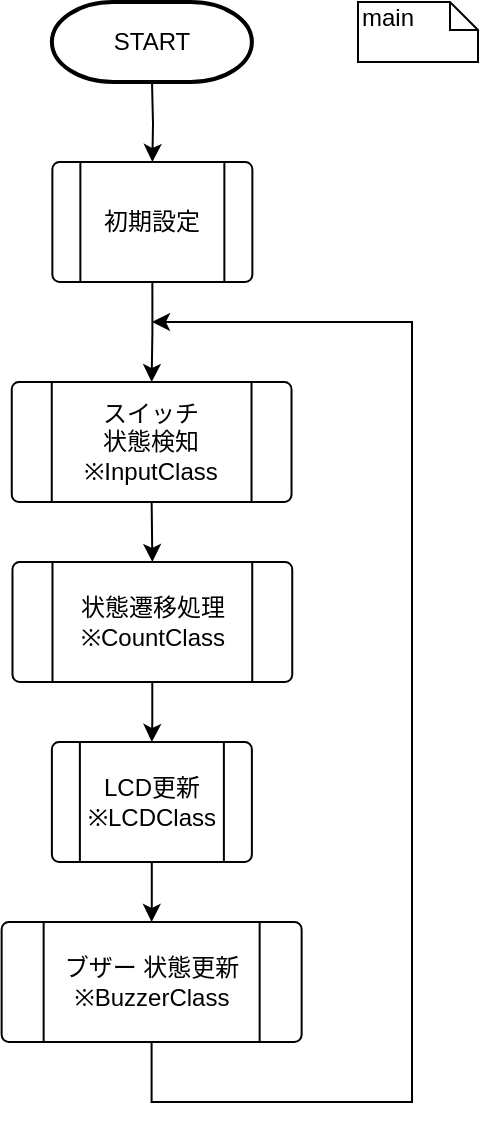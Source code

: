 <mxfile version="13.3.9" type="device" pages="4"><diagram id="C5RBs43oDa-KdzZeNtuy" name="main"><mxGraphModel dx="1527" dy="813" grid="1" gridSize="10" guides="1" tooltips="1" connect="1" arrows="1" fold="1" page="1" pageScale="1" pageWidth="827" pageHeight="1169" math="0" shadow="0"><root><mxCell id="WIyWlLk6GJQsqaUBKTNV-0"/><mxCell id="WIyWlLk6GJQsqaUBKTNV-1" parent="WIyWlLk6GJQsqaUBKTNV-0"/><mxCell id="vjxzMIkRlIcrUZipFX47-1" value="START" style="strokeWidth=2;html=1;shape=mxgraph.flowchart.terminator;whiteSpace=wrap;" parent="WIyWlLk6GJQsqaUBKTNV-1" vertex="1"><mxGeometry x="-473.06" y="120" width="100" height="40" as="geometry"/></mxCell><mxCell id="vjxzMIkRlIcrUZipFX47-7" value="" style="edgeStyle=orthogonalEdgeStyle;rounded=0;orthogonalLoop=1;jettySize=auto;html=1;exitX=0.5;exitY=1;exitDx=0;exitDy=0;entryX=0.5;entryY=0;entryDx=0;entryDy=0;" parent="WIyWlLk6GJQsqaUBKTNV-1" source="OX-APc4vV4FNbITjWXAS-0" target="vjxzMIkRlIcrUZipFX47-10" edge="1"><mxGeometry relative="1" as="geometry"><mxPoint x="-422.82" y="380" as="targetPoint"/><mxPoint x="-422.94" y="250" as="sourcePoint"/><Array as="points"/></mxGeometry></mxCell><mxCell id="I_p4vhiAbwcD4wFlUcgN-12" value="" style="edgeStyle=orthogonalEdgeStyle;rounded=0;orthogonalLoop=1;jettySize=auto;html=1;exitX=0.5;exitY=1;exitDx=0;exitDy=0;entryX=0.5;entryY=0;entryDx=0;entryDy=0;" parent="WIyWlLk6GJQsqaUBKTNV-1" source="vjxzMIkRlIcrUZipFX47-10" target="EDO3sFrYR6sNuQmJ0-m0-1" edge="1"><mxGeometry relative="1" as="geometry"><mxPoint x="-423" y="350" as="sourcePoint"/><mxPoint x="-422.82" y="430" as="targetPoint"/></mxGeometry></mxCell><mxCell id="vjxzMIkRlIcrUZipFX47-10" value="スイッチ&lt;br&gt;状態検知&lt;br&gt;※InputClass" style="verticalLabelPosition=middle;verticalAlign=middle;html=1;shape=process;whiteSpace=wrap;rounded=1;size=0.14;arcSize=6;labelPosition=center;align=center;" parent="WIyWlLk6GJQsqaUBKTNV-1" vertex="1"><mxGeometry x="-493.12" y="310" width="139.88" height="60" as="geometry"/></mxCell><mxCell id="vjxzMIkRlIcrUZipFX47-37" value="" style="edgeStyle=orthogonalEdgeStyle;rounded=0;orthogonalLoop=1;jettySize=auto;html=1;" parent="WIyWlLk6GJQsqaUBKTNV-1" source="vjxzMIkRlIcrUZipFX47-19" target="vjxzMIkRlIcrUZipFX47-36" edge="1"><mxGeometry relative="1" as="geometry"/></mxCell><mxCell id="vjxzMIkRlIcrUZipFX47-19" value="LCD更新&lt;br&gt;※LCDClass" style="verticalLabelPosition=middle;verticalAlign=middle;html=1;shape=process;whiteSpace=wrap;rounded=1;size=0.14;arcSize=6;labelPosition=center;align=center;" parent="WIyWlLk6GJQsqaUBKTNV-1" vertex="1"><mxGeometry x="-473.06" y="490" width="100" height="60" as="geometry"/></mxCell><mxCell id="vjxzMIkRlIcrUZipFX47-39" value="" style="edgeStyle=orthogonalEdgeStyle;rounded=0;orthogonalLoop=1;jettySize=auto;html=1;" parent="WIyWlLk6GJQsqaUBKTNV-1" source="vjxzMIkRlIcrUZipFX47-36" edge="1"><mxGeometry relative="1" as="geometry"><mxPoint x="-423" y="280" as="targetPoint"/><Array as="points"><mxPoint x="-423" y="670"/><mxPoint x="-293" y="670"/><mxPoint x="-293" y="280"/></Array></mxGeometry></mxCell><mxCell id="vjxzMIkRlIcrUZipFX47-36" value="ブザー 状態更新&lt;br&gt;※BuzzerClass" style="verticalLabelPosition=middle;verticalAlign=middle;html=1;shape=process;whiteSpace=wrap;rounded=1;size=0.14;arcSize=6;labelPosition=center;align=center;" parent="WIyWlLk6GJQsqaUBKTNV-1" vertex="1"><mxGeometry x="-498.18" y="580" width="150" height="60" as="geometry"/></mxCell><mxCell id="I_p4vhiAbwcD4wFlUcgN-2" value="" style="edgeStyle=orthogonalEdgeStyle;rounded=0;orthogonalLoop=1;jettySize=auto;html=1;entryX=0.5;entryY=0;entryDx=0;entryDy=0;" parent="WIyWlLk6GJQsqaUBKTNV-1" target="OX-APc4vV4FNbITjWXAS-0" edge="1"><mxGeometry relative="1" as="geometry"><mxPoint x="-422.94" y="210" as="targetPoint"/><mxPoint x="-423" y="160" as="sourcePoint"/></mxGeometry></mxCell><mxCell id="OX-APc4vV4FNbITjWXAS-0" value="初期設定" style="verticalLabelPosition=middle;verticalAlign=middle;html=1;shape=process;whiteSpace=wrap;rounded=1;size=0.14;arcSize=6;labelPosition=center;align=center;" parent="WIyWlLk6GJQsqaUBKTNV-1" vertex="1"><mxGeometry x="-472.82" y="200" width="100" height="60" as="geometry"/></mxCell><mxCell id="p2VpMvs2dnMaPjWuwaVH-0" style="edgeStyle=orthogonalEdgeStyle;rounded=0;orthogonalLoop=1;jettySize=auto;html=1;" parent="WIyWlLk6GJQsqaUBKTNV-1" source="EDO3sFrYR6sNuQmJ0-m0-1" target="vjxzMIkRlIcrUZipFX47-19" edge="1"><mxGeometry relative="1" as="geometry"/></mxCell><mxCell id="EDO3sFrYR6sNuQmJ0-m0-1" value="状態遷移処理&lt;br&gt;※CountClass" style="verticalLabelPosition=middle;verticalAlign=middle;html=1;shape=process;whiteSpace=wrap;rounded=1;size=0.14;arcSize=6;labelPosition=center;align=center;" parent="WIyWlLk6GJQsqaUBKTNV-1" vertex="1"><mxGeometry x="-492.76" y="400" width="139.88" height="60" as="geometry"/></mxCell><mxCell id="wpG7Ng7_mAhsrC9edCHO-0" value="main" style="shape=note;whiteSpace=wrap;html=1;size=14;verticalAlign=top;align=left;spacingTop=-6;" parent="WIyWlLk6GJQsqaUBKTNV-1" vertex="1"><mxGeometry x="-320" y="120" width="60" height="30" as="geometry"/></mxCell></root></mxGraphModel></diagram><diagram name="割込み処理" id="stD2xphID2XP6w3CNAap"><mxGraphModel dx="1527" dy="1982" grid="1" gridSize="10" guides="1" tooltips="1" connect="1" arrows="1" fold="1" page="1" pageScale="1" pageWidth="827" pageHeight="1169" math="0" shadow="0"><root><mxCell id="LAE9nlxWcUUibgF-okMw-0"/><mxCell id="LAE9nlxWcUUibgF-okMw-1" parent="LAE9nlxWcUUibgF-okMw-0"/><mxCell id="LAE9nlxWcUUibgF-okMw-2" value="IOC割込み" style="strokeWidth=2;html=1;shape=mxgraph.flowchart.terminator;whiteSpace=wrap;" parent="LAE9nlxWcUUibgF-okMw-1" vertex="1"><mxGeometry x="350" y="170" width="100" height="40" as="geometry"/></mxCell><mxCell id="LAE9nlxWcUUibgF-okMw-3" value="END" style="strokeWidth=2;html=1;shape=mxgraph.flowchart.terminator;whiteSpace=wrap;" parent="LAE9nlxWcUUibgF-okMw-1" vertex="1"><mxGeometry x="350" y="630" width="100" height="40" as="geometry"/></mxCell><mxCell id="LAE9nlxWcUUibgF-okMw-4" value="割込みの種類&lt;br&gt;・状態変化割込み&lt;br&gt;・1秒タイマ割込み&lt;br&gt;・10msタイマ割込み&lt;br&gt;・PWM割込み" style="shape=note;whiteSpace=wrap;html=1;size=14;verticalAlign=top;align=left;spacingTop=-6;" parent="LAE9nlxWcUUibgF-okMw-1" vertex="1"><mxGeometry x="-535" y="40" width="130" height="80" as="geometry"/></mxCell><mxCell id="LAE9nlxWcUUibgF-okMw-5" style="edgeStyle=orthogonalEdgeStyle;rounded=0;orthogonalLoop=1;jettySize=auto;html=1;entryX=0.5;entryY=0;entryDx=0;entryDy=0;exitX=0.498;exitY=1.009;exitDx=0;exitDy=0;exitPerimeter=0;" parent="LAE9nlxWcUUibgF-okMw-1" source="LAE9nlxWcUUibgF-okMw-23" target="LAE9nlxWcUUibgF-okMw-15" edge="1"><mxGeometry relative="1" as="geometry"><mxPoint x="762.5" y="186.25" as="targetPoint"/><mxPoint x="682.5" y="81.25" as="sourcePoint"/></mxGeometry></mxCell><mxCell id="LAE9nlxWcUUibgF-okMw-6" value="" style="edgeStyle=orthogonalEdgeStyle;rounded=0;orthogonalLoop=1;jettySize=auto;html=1;entryX=0.5;entryY=0;entryDx=0;entryDy=0;entryPerimeter=0;exitX=0.5;exitY=1;exitDx=0;exitDy=0;exitPerimeter=0;" parent="LAE9nlxWcUUibgF-okMw-1" source="LAE9nlxWcUUibgF-okMw-2" target="LAE9nlxWcUUibgF-okMw-9" edge="1"><mxGeometry relative="1" as="geometry"><mxPoint x="400" y="350" as="targetPoint"/><mxPoint x="400" y="230" as="sourcePoint"/></mxGeometry></mxCell><mxCell id="LAE9nlxWcUUibgF-okMw-7" value="" style="edgeStyle=orthogonalEdgeStyle;rounded=0;orthogonalLoop=1;jettySize=auto;html=1;" parent="LAE9nlxWcUUibgF-okMw-1" source="LAE9nlxWcUUibgF-okMw-9" edge="1"><mxGeometry relative="1" as="geometry"><mxPoint x="400" y="470" as="targetPoint"/></mxGeometry></mxCell><mxCell id="LAE9nlxWcUUibgF-okMw-8" value="" style="edgeStyle=orthogonalEdgeStyle;rounded=0;orthogonalLoop=1;jettySize=auto;html=1;entryX=0.5;entryY=0;entryDx=0;entryDy=0;" parent="LAE9nlxWcUUibgF-okMw-1" target="LAE9nlxWcUUibgF-okMw-17" edge="1"><mxGeometry relative="1" as="geometry"><mxPoint x="264" y="310" as="targetPoint"/><mxPoint x="264" y="360" as="sourcePoint"/></mxGeometry></mxCell><mxCell id="LAE9nlxWcUUibgF-okMw-9" value="スイッチの&lt;br&gt;種類 = ?" style="strokeWidth=2;html=1;shape=mxgraph.flowchart.decision;whiteSpace=wrap;" parent="LAE9nlxWcUUibgF-okMw-1" vertex="1"><mxGeometry x="340" y="250" width="120" height="80" as="geometry"/></mxCell><mxCell id="LAE9nlxWcUUibgF-okMw-10" style="edgeStyle=orthogonalEdgeStyle;rounded=0;orthogonalLoop=1;jettySize=auto;html=1;exitX=0.5;exitY=1;exitDx=0;exitDy=0;" parent="LAE9nlxWcUUibgF-okMw-1" source="LAE9nlxWcUUibgF-okMw-11" edge="1"><mxGeometry relative="1" as="geometry"><mxPoint x="400" y="590" as="targetPoint"/><Array as="points"><mxPoint x="124" y="590"/></Array></mxGeometry></mxCell><mxCell id="LAE9nlxWcUUibgF-okMw-11" value="スタートストップ&lt;br&gt;SW&lt;span&gt;割込みフラグ&lt;br&gt;&lt;/span&gt;をON" style="rounded=1;whiteSpace=wrap;html=1;absoluteArcSize=1;arcSize=14;strokeWidth=2;" parent="LAE9nlxWcUUibgF-okMw-1" vertex="1"><mxGeometry x="68" y="470" width="112" height="60" as="geometry"/></mxCell><mxCell id="LAE9nlxWcUUibgF-okMw-12" style="edgeStyle=orthogonalEdgeStyle;rounded=0;orthogonalLoop=1;jettySize=auto;html=1;entryX=0.5;entryY=0;entryDx=0;entryDy=0;" parent="LAE9nlxWcUUibgF-okMw-1" target="LAE9nlxWcUUibgF-okMw-11" edge="1"><mxGeometry relative="1" as="geometry"><mxPoint x="134" y="410" as="targetPoint"/><mxPoint x="400" y="340" as="sourcePoint"/><Array as="points"><mxPoint x="400" y="360"/><mxPoint x="124" y="360"/></Array></mxGeometry></mxCell><mxCell id="LAE9nlxWcUUibgF-okMw-13" value="スタートストップ&lt;br&gt;スイッチ" style="text;html=1;align=center;verticalAlign=middle;resizable=0;points=[];autosize=1;" parent="LAE9nlxWcUUibgF-okMw-1" vertex="1"><mxGeometry x="10" y="380" width="110" height="30" as="geometry"/></mxCell><mxCell id="oMR_ybolpWgmg1I9sHLK-0" value="" style="edgeStyle=orthogonalEdgeStyle;rounded=0;orthogonalLoop=1;jettySize=auto;html=1;entryX=0.5;entryY=0;entryDx=0;entryDy=0;entryPerimeter=0;exitX=0.5;exitY=1;exitDx=0;exitDy=0;" parent="LAE9nlxWcUUibgF-okMw-1" source="LAE9nlxWcUUibgF-okMw-15" target="FW5Z19AyrSSJu0jGQOFq-4" edge="1"><mxGeometry relative="1" as="geometry"><Array as="points"><mxPoint x="680" y="370"/><mxPoint x="680" y="390"/><mxPoint x="680" y="390"/></Array></mxGeometry></mxCell><mxCell id="LAE9nlxWcUUibgF-okMw-15" value="&lt;span&gt;カウント時間を&lt;/span&gt;&lt;br&gt;&lt;span&gt;1秒減少させる&lt;/span&gt;" style="rounded=1;whiteSpace=wrap;html=1;absoluteArcSize=1;arcSize=14;strokeWidth=2;" parent="LAE9nlxWcUUibgF-okMw-1" vertex="1"><mxGeometry x="630.37" y="260" width="99.75" height="60" as="geometry"/></mxCell><mxCell id="LAE9nlxWcUUibgF-okMw-16" style="edgeStyle=orthogonalEdgeStyle;rounded=0;orthogonalLoop=1;jettySize=auto;html=1;" parent="LAE9nlxWcUUibgF-okMw-1" source="LAE9nlxWcUUibgF-okMw-17" edge="1"><mxGeometry relative="1" as="geometry"><mxPoint x="264" y="590" as="targetPoint"/><Array as="points"><mxPoint x="264" y="590"/></Array></mxGeometry></mxCell><mxCell id="LAE9nlxWcUUibgF-okMw-17" value="秒SW&lt;span&gt;割込み&lt;/span&gt;フラグ&lt;br&gt;をON" style="rounded=1;whiteSpace=wrap;html=1;absoluteArcSize=1;arcSize=14;strokeWidth=2;" parent="LAE9nlxWcUUibgF-okMw-1" vertex="1"><mxGeometry x="208" y="470" width="112" height="60" as="geometry"/></mxCell><mxCell id="LAE9nlxWcUUibgF-okMw-18" value="" style="edgeStyle=orthogonalEdgeStyle;rounded=0;orthogonalLoop=1;jettySize=auto;html=1;entryX=0.5;entryY=0;entryDx=0;entryDy=0;entryPerimeter=0;" parent="LAE9nlxWcUUibgF-okMw-1" source="LAE9nlxWcUUibgF-okMw-19" target="LAE9nlxWcUUibgF-okMw-3" edge="1"><mxGeometry relative="1" as="geometry"><mxPoint x="400" y="615" as="targetPoint"/></mxGeometry></mxCell><mxCell id="LAE9nlxWcUUibgF-okMw-19" value="分SW&lt;span&gt;割込みフラグ&lt;/span&gt;&lt;br&gt;をON" style="rounded=1;whiteSpace=wrap;html=1;absoluteArcSize=1;arcSize=14;strokeWidth=2;" parent="LAE9nlxWcUUibgF-okMw-1" vertex="1"><mxGeometry x="340" y="470" width="120" height="60" as="geometry"/></mxCell><mxCell id="LAE9nlxWcUUibgF-okMw-20" value="秒スイッチ" style="text;html=1;align=center;verticalAlign=middle;resizable=0;points=[];autosize=1;" parent="LAE9nlxWcUUibgF-okMw-1" vertex="1"><mxGeometry x="190" y="380" width="80" height="20" as="geometry"/></mxCell><mxCell id="LAE9nlxWcUUibgF-okMw-21" value="分スイッチ" style="text;html=1;align=center;verticalAlign=middle;resizable=0;points=[];autosize=1;" parent="LAE9nlxWcUUibgF-okMw-1" vertex="1"><mxGeometry x="324" y="380" width="80" height="20" as="geometry"/></mxCell><mxCell id="LAE9nlxWcUUibgF-okMw-22" value="END" style="strokeWidth=2;html=1;shape=mxgraph.flowchart.terminator;whiteSpace=wrap;" parent="LAE9nlxWcUUibgF-okMw-1" vertex="1"><mxGeometry x="630.12" y="860" width="100" height="40" as="geometry"/></mxCell><mxCell id="LAE9nlxWcUUibgF-okMw-23" value="0.5秒タイマ割込み" style="strokeWidth=2;html=1;shape=mxgraph.flowchart.terminator;whiteSpace=wrap;" parent="LAE9nlxWcUUibgF-okMw-1" vertex="1"><mxGeometry x="630.5" y="75" width="100" height="40" as="geometry"/></mxCell><mxCell id="LAE9nlxWcUUibgF-okMw-24" style="edgeStyle=orthogonalEdgeStyle;rounded=0;orthogonalLoop=1;jettySize=auto;html=1;" parent="LAE9nlxWcUUibgF-okMw-1" source="LAE9nlxWcUUibgF-okMw-25" edge="1"><mxGeometry relative="1" as="geometry"><mxPoint x="1270" y="10" as="targetPoint"/></mxGeometry></mxCell><mxCell id="LAE9nlxWcUUibgF-okMw-25" value="チャタリング処理" style="strokeWidth=2;html=1;shape=mxgraph.flowchart.terminator;whiteSpace=wrap;" parent="LAE9nlxWcUUibgF-okMw-1" vertex="1"><mxGeometry x="1210" y="-100" width="120" height="40" as="geometry"/></mxCell><mxCell id="LAE9nlxWcUUibgF-okMw-26" value="" style="edgeStyle=orthogonalEdgeStyle;rounded=0;orthogonalLoop=1;jettySize=auto;html=1;entryX=0.5;entryY=0;entryDx=0;entryDy=0;" parent="LAE9nlxWcUUibgF-okMw-1" source="LAE9nlxWcUUibgF-okMw-28" target="LAE9nlxWcUUibgF-okMw-104" edge="1"><mxGeometry relative="1" as="geometry"><mxPoint x="1270" y="160" as="targetPoint"/></mxGeometry></mxCell><mxCell id="LAE9nlxWcUUibgF-okMw-27" style="edgeStyle=orthogonalEdgeStyle;rounded=0;orthogonalLoop=1;jettySize=auto;html=1;" parent="LAE9nlxWcUUibgF-okMw-1" source="LAE9nlxWcUUibgF-okMw-28" edge="1"><mxGeometry relative="1" as="geometry"><mxPoint x="1270" y="1480" as="targetPoint"/><Array as="points"><mxPoint x="1120" y="60"/><mxPoint x="1120" y="1480"/></Array></mxGeometry></mxCell><mxCell id="LAE9nlxWcUUibgF-okMw-28" value="SW x が押されて&lt;br&gt;割込みフラグは&lt;br&gt;立っているか" style="strokeWidth=2;html=1;shape=mxgraph.flowchart.decision;whiteSpace=wrap;" parent="LAE9nlxWcUUibgF-okMw-1" vertex="1"><mxGeometry x="1190" y="10" width="160" height="100" as="geometry"/></mxCell><mxCell id="LAE9nlxWcUUibgF-okMw-29" value="" style="edgeStyle=orthogonalEdgeStyle;rounded=0;orthogonalLoop=1;jettySize=auto;html=1;exitX=0.5;exitY=1;exitDx=0;exitDy=0;" parent="LAE9nlxWcUUibgF-okMw-1" source="LAE9nlxWcUUibgF-okMw-104" target="LAE9nlxWcUUibgF-okMw-44" edge="1"><mxGeometry relative="1" as="geometry"><mxPoint x="1270" y="220" as="sourcePoint"/></mxGeometry></mxCell><mxCell id="LAE9nlxWcUUibgF-okMw-30" value="" style="edgeStyle=orthogonalEdgeStyle;rounded=0;orthogonalLoop=1;jettySize=auto;html=1;" parent="LAE9nlxWcUUibgF-okMw-1" source="LAE9nlxWcUUibgF-okMw-31" target="LAE9nlxWcUUibgF-okMw-92" edge="1"><mxGeometry relative="1" as="geometry"/></mxCell><mxCell id="LAE9nlxWcUUibgF-okMw-31" value="10msタイマ&lt;br&gt;割込み" style="strokeWidth=2;html=1;shape=mxgraph.flowchart.terminator;whiteSpace=wrap;" parent="LAE9nlxWcUUibgF-okMw-1" vertex="1"><mxGeometry x="970" y="170" width="100" height="40" as="geometry"/></mxCell><mxCell id="LAE9nlxWcUUibgF-okMw-32" style="edgeStyle=orthogonalEdgeStyle;rounded=0;orthogonalLoop=1;jettySize=auto;html=1;entryX=0.5;entryY=0;entryDx=0;entryDy=0;entryPerimeter=0;exitX=0.5;exitY=1;exitDx=0;exitDy=0;" parent="LAE9nlxWcUUibgF-okMw-1" source="UjAjVp_Vc6d-C1bzFf_r-0" target="LAE9nlxWcUUibgF-okMw-89" edge="1"><mxGeometry relative="1" as="geometry"><mxPoint x="1260" y="1430" as="targetPoint"/><mxPoint x="1270" y="1040" as="sourcePoint"/><Array as="points"/></mxGeometry></mxCell><mxCell id="LAE9nlxWcUUibgF-okMw-34" value="YES" style="text;html=1;align=center;verticalAlign=middle;resizable=0;points=[];autosize=1;" parent="LAE9nlxWcUUibgF-okMw-1" vertex="1"><mxGeometry x="1270" y="110" width="40" height="20" as="geometry"/></mxCell><mxCell id="LAE9nlxWcUUibgF-okMw-35" value="NO" style="text;html=1;align=center;verticalAlign=middle;resizable=0;points=[];autosize=1;" parent="LAE9nlxWcUUibgF-okMw-1" vertex="1"><mxGeometry x="1160" y="40" width="30" height="20" as="geometry"/></mxCell><mxCell id="LAE9nlxWcUUibgF-okMw-36" value="" style="edgeStyle=orthogonalEdgeStyle;rounded=0;orthogonalLoop=1;jettySize=auto;html=1;entryX=0.5;entryY=0;entryDx=0;entryDy=0;entryPerimeter=0;" parent="LAE9nlxWcUUibgF-okMw-1" source="LAE9nlxWcUUibgF-okMw-38" edge="1"><mxGeometry relative="1" as="geometry"><mxPoint x="1450" y="880" as="targetPoint"/></mxGeometry></mxCell><mxCell id="LAE9nlxWcUUibgF-okMw-37" value="" style="edgeStyle=orthogonalEdgeStyle;rounded=0;orthogonalLoop=1;jettySize=auto;html=1;" parent="LAE9nlxWcUUibgF-okMw-1" source="LAE9nlxWcUUibgF-okMw-38" target="UjAjVp_Vc6d-C1bzFf_r-0" edge="1"><mxGeometry relative="1" as="geometry"><mxPoint x="1270" y="980" as="targetPoint"/></mxGeometry></mxCell><mxCell id="LAE9nlxWcUUibgF-okMw-38" value="チェックカウントは&lt;br&gt;3以上か" style="strokeWidth=2;html=1;shape=mxgraph.flowchart.decision;whiteSpace=wrap;" parent="LAE9nlxWcUUibgF-okMw-1" vertex="1"><mxGeometry x="1190" y="730" width="160" height="100" as="geometry"/></mxCell><mxCell id="LAE9nlxWcUUibgF-okMw-39" value="YES" style="text;html=1;align=center;verticalAlign=middle;resizable=0;points=[];autosize=1;" parent="LAE9nlxWcUUibgF-okMw-1" vertex="1"><mxGeometry x="1340" y="755" width="40" height="20" as="geometry"/></mxCell><mxCell id="LAE9nlxWcUUibgF-okMw-40" value="NO" style="text;html=1;align=center;verticalAlign=middle;resizable=0;points=[];autosize=1;" parent="LAE9nlxWcUUibgF-okMw-1" vertex="1"><mxGeometry x="1230" y="830" width="30" height="20" as="geometry"/></mxCell><mxCell id="LAE9nlxWcUUibgF-okMw-41" value="" style="edgeStyle=orthogonalEdgeStyle;rounded=0;orthogonalLoop=1;jettySize=auto;html=1;" parent="LAE9nlxWcUUibgF-okMw-1" source="LAE9nlxWcUUibgF-okMw-44" target="LAE9nlxWcUUibgF-okMw-38" edge="1"><mxGeometry relative="1" as="geometry"/></mxCell><mxCell id="LAE9nlxWcUUibgF-okMw-42" style="edgeStyle=orthogonalEdgeStyle;rounded=0;orthogonalLoop=1;jettySize=auto;html=1;entryX=0.5;entryY=0;entryDx=0;entryDy=0;entryPerimeter=0;" parent="LAE9nlxWcUUibgF-okMw-1" source="LAE9nlxWcUUibgF-okMw-44" target="vdCAj8CjLquqTqfxm-w4-0" edge="1"><mxGeometry relative="1" as="geometry"><mxPoint x="1740" y="950" as="targetPoint"/><Array as="points"><mxPoint x="1270" y="410"/><mxPoint x="1740" y="410"/></Array></mxGeometry></mxCell><mxCell id="LAE9nlxWcUUibgF-okMw-43" style="edgeStyle=orthogonalEdgeStyle;rounded=0;orthogonalLoop=1;jettySize=auto;html=1;entryX=0.5;entryY=0;entryDx=0;entryDy=0;entryPerimeter=0;" parent="LAE9nlxWcUUibgF-okMw-1" source="LAE9nlxWcUUibgF-okMw-44" target="vdCAj8CjLquqTqfxm-w4-2" edge="1"><mxGeometry relative="1" as="geometry"><Array as="points"><mxPoint x="1270" y="410"/><mxPoint x="2030" y="410"/></Array></mxGeometry></mxCell><mxCell id="LAE9nlxWcUUibgF-okMw-44" value="チャタ状態は" style="strokeWidth=2;html=1;shape=mxgraph.flowchart.decision;whiteSpace=wrap;" parent="LAE9nlxWcUUibgF-okMw-1" vertex="1"><mxGeometry x="1190" y="260" width="160" height="100" as="geometry"/></mxCell><mxCell id="LAE9nlxWcUUibgF-okMw-45" value="継続状態" style="text;html=1;align=center;verticalAlign=middle;resizable=0;points=[];autosize=1;" parent="LAE9nlxWcUUibgF-okMw-1" vertex="1"><mxGeometry x="1680" y="410" width="60" height="20" as="geometry"/></mxCell><mxCell id="LAE9nlxWcUUibgF-okMw-46" value="" style="edgeStyle=orthogonalEdgeStyle;rounded=0;orthogonalLoop=1;jettySize=auto;html=1;" parent="LAE9nlxWcUUibgF-okMw-1" source="LAE9nlxWcUUibgF-okMw-47" target="LAE9nlxWcUUibgF-okMw-50" edge="1"><mxGeometry relative="1" as="geometry"/></mxCell><mxCell id="LAE9nlxWcUUibgF-okMw-47" value="SWカウントを&lt;br&gt;1増やす" style="rounded=1;whiteSpace=wrap;html=1;absoluteArcSize=1;arcSize=14;strokeWidth=2;" parent="LAE9nlxWcUUibgF-okMw-1" vertex="1"><mxGeometry x="1690" y="660" width="100" height="60" as="geometry"/></mxCell><mxCell id="LAE9nlxWcUUibgF-okMw-48" value="" style="edgeStyle=orthogonalEdgeStyle;rounded=0;orthogonalLoop=1;jettySize=auto;html=1;entryX=0.5;entryY=0;entryDx=0;entryDy=0;" parent="LAE9nlxWcUUibgF-okMw-1" source="LAE9nlxWcUUibgF-okMw-50" target="LAE9nlxWcUUibgF-okMw-55" edge="1"><mxGeometry relative="1" as="geometry"><mxPoint x="1740" y="985" as="targetPoint"/></mxGeometry></mxCell><mxCell id="LAE9nlxWcUUibgF-okMw-49" value="" style="edgeStyle=orthogonalEdgeStyle;rounded=0;orthogonalLoop=1;jettySize=auto;html=1;" parent="LAE9nlxWcUUibgF-okMw-1" source="LAE9nlxWcUUibgF-okMw-50" edge="1"><mxGeometry relative="1" as="geometry"><mxPoint x="1740" y="1100" as="targetPoint"/><Array as="points"><mxPoint x="1860" y="855"/><mxPoint x="1860" y="1100"/></Array></mxGeometry></mxCell><mxCell id="LAE9nlxWcUUibgF-okMw-50" value="SW x のポート値は" style="strokeWidth=2;html=1;shape=mxgraph.flowchart.decision;whiteSpace=wrap;" parent="LAE9nlxWcUUibgF-okMw-1" vertex="1"><mxGeometry x="1660" y="805" width="160" height="100" as="geometry"/></mxCell><mxCell id="LAE9nlxWcUUibgF-okMw-51" value="立ち上がり時&lt;br&gt;チャタチェック" style="text;html=1;align=center;verticalAlign=middle;resizable=0;points=[];autosize=1;" parent="LAE9nlxWcUUibgF-okMw-1" vertex="1"><mxGeometry x="1170" y="430" width="100" height="30" as="geometry"/></mxCell><mxCell id="LAE9nlxWcUUibgF-okMw-52" value="ON" style="text;html=1;align=center;verticalAlign=middle;resizable=0;points=[];autosize=1;" parent="LAE9nlxWcUUibgF-okMw-1" vertex="1"><mxGeometry x="1810" y="820" width="30" height="20" as="geometry"/></mxCell><mxCell id="LAE9nlxWcUUibgF-okMw-53" value="OFF" style="text;html=1;align=center;verticalAlign=middle;resizable=0;points=[];autosize=1;" parent="LAE9nlxWcUUibgF-okMw-1" vertex="1"><mxGeometry x="1700" y="910" width="40" height="20" as="geometry"/></mxCell><mxCell id="LAE9nlxWcUUibgF-okMw-54" value="" style="edgeStyle=orthogonalEdgeStyle;rounded=0;orthogonalLoop=1;jettySize=auto;html=1;" parent="LAE9nlxWcUUibgF-okMw-1" source="LAE9nlxWcUUibgF-okMw-55" edge="1"><mxGeometry relative="1" as="geometry"><mxPoint x="1740" y="1480" as="targetPoint"/></mxGeometry></mxCell><mxCell id="LAE9nlxWcUUibgF-okMw-55" value="チャタ状態を&lt;br&gt;立ち下がりチャタチェック状態へ" style="rounded=1;whiteSpace=wrap;html=1;absoluteArcSize=1;arcSize=14;strokeWidth=2;" parent="LAE9nlxWcUUibgF-okMw-1" vertex="1"><mxGeometry x="1690" y="980" width="100" height="60" as="geometry"/></mxCell><mxCell id="LAE9nlxWcUUibgF-okMw-56" value="" style="edgeStyle=orthogonalEdgeStyle;rounded=0;orthogonalLoop=1;jettySize=auto;html=1;" parent="LAE9nlxWcUUibgF-okMw-1" source="LAE9nlxWcUUibgF-okMw-57" target="LAE9nlxWcUUibgF-okMw-65" edge="1"><mxGeometry relative="1" as="geometry"/></mxCell><mxCell id="LAE9nlxWcUUibgF-okMw-57" value="SWカウントを&lt;br&gt;1増やす" style="rounded=1;whiteSpace=wrap;html=1;absoluteArcSize=1;arcSize=14;strokeWidth=2;" parent="LAE9nlxWcUUibgF-okMw-1" vertex="1"><mxGeometry x="1980" y="660" width="100" height="60" as="geometry"/></mxCell><mxCell id="LAE9nlxWcUUibgF-okMw-58" value="立ち下がり&lt;br&gt;チャタチェック&lt;br&gt;状態" style="text;html=1;align=center;verticalAlign=middle;resizable=0;points=[];autosize=1;" parent="LAE9nlxWcUUibgF-okMw-1" vertex="1"><mxGeometry x="1930" y="410" width="100" height="50" as="geometry"/></mxCell><mxCell id="LAE9nlxWcUUibgF-okMw-59" style="edgeStyle=orthogonalEdgeStyle;rounded=0;orthogonalLoop=1;jettySize=auto;html=1;exitX=0.5;exitY=1;exitDx=0;exitDy=0;" parent="LAE9nlxWcUUibgF-okMw-1" source="LAE9nlxWcUUibgF-okMw-60" edge="1"><mxGeometry relative="1" as="geometry"><mxPoint x="2030" y="1480" as="targetPoint"/><Array as="points"><mxPoint x="2030" y="1480"/></Array></mxGeometry></mxCell><mxCell id="LAE9nlxWcUUibgF-okMw-60" value="チェックカウント1増やす" style="rounded=1;whiteSpace=wrap;html=1;absoluteArcSize=1;arcSize=14;strokeWidth=2;" parent="LAE9nlxWcUUibgF-okMw-1" vertex="1"><mxGeometry x="1980" y="1120" width="100" height="60" as="geometry"/></mxCell><mxCell id="LAE9nlxWcUUibgF-okMw-63" value="" style="edgeStyle=orthogonalEdgeStyle;rounded=0;orthogonalLoop=1;jettySize=auto;html=1;" parent="LAE9nlxWcUUibgF-okMw-1" source="LAE9nlxWcUUibgF-okMw-65" target="bb72KaAkzFUeqt6Xd8N5-5" edge="1"><mxGeometry relative="1" as="geometry"/></mxCell><mxCell id="LAE9nlxWcUUibgF-okMw-64" value="" style="edgeStyle=orthogonalEdgeStyle;rounded=0;orthogonalLoop=1;jettySize=auto;html=1;entryX=0.5;entryY=0;entryDx=0;entryDy=0;entryPerimeter=0;" parent="LAE9nlxWcUUibgF-okMw-1" source="LAE9nlxWcUUibgF-okMw-65" target="bb72KaAkzFUeqt6Xd8N5-4" edge="1"><mxGeometry relative="1" as="geometry"><mxPoint x="2180" y="955" as="targetPoint"/></mxGeometry></mxCell><mxCell id="LAE9nlxWcUUibgF-okMw-65" value="チェックカウントは&lt;br&gt;3以上か" style="strokeWidth=2;html=1;shape=mxgraph.flowchart.decision;whiteSpace=wrap;" parent="LAE9nlxWcUUibgF-okMw-1" vertex="1"><mxGeometry x="1950" y="800" width="160" height="100" as="geometry"/></mxCell><mxCell id="LAE9nlxWcUUibgF-okMw-66" value="YES" style="text;html=1;align=center;verticalAlign=middle;resizable=0;points=[];autosize=1;" parent="LAE9nlxWcUUibgF-okMw-1" vertex="1"><mxGeometry x="2100" y="815" width="40" height="20" as="geometry"/></mxCell><mxCell id="LAE9nlxWcUUibgF-okMw-67" value="NO" style="text;html=1;align=center;verticalAlign=middle;resizable=0;points=[];autosize=1;" parent="LAE9nlxWcUUibgF-okMw-1" vertex="1"><mxGeometry x="1990" y="900" width="30" height="20" as="geometry"/></mxCell><mxCell id="LAE9nlxWcUUibgF-okMw-69" value="" style="edgeStyle=orthogonalEdgeStyle;rounded=0;orthogonalLoop=1;jettySize=auto;html=1;entryX=0.5;entryY=0;entryDx=0;entryDy=0;" parent="LAE9nlxWcUUibgF-okMw-1" target="LAE9nlxWcUUibgF-okMw-75" edge="1"><mxGeometry relative="1" as="geometry"><mxPoint x="1450" y="980" as="sourcePoint"/><mxPoint x="1450" y="1010" as="targetPoint"/></mxGeometry></mxCell><mxCell id="LAE9nlxWcUUibgF-okMw-70" style="edgeStyle=orthogonalEdgeStyle;rounded=0;orthogonalLoop=1;jettySize=auto;html=1;entryX=0.5;entryY=0;entryDx=0;entryDy=0;" parent="LAE9nlxWcUUibgF-okMw-1" target="LAE9nlxWcUUibgF-okMw-88" edge="1"><mxGeometry relative="1" as="geometry"><mxPoint x="1590" y="1010" as="targetPoint"/><mxPoint x="1530" y="930" as="sourcePoint"/><Array as="points"><mxPoint x="1590" y="930"/></Array></mxGeometry></mxCell><mxCell id="LAE9nlxWcUUibgF-okMw-72" value="" style="edgeStyle=orthogonalEdgeStyle;rounded=0;orthogonalLoop=1;jettySize=auto;html=1;" parent="LAE9nlxWcUUibgF-okMw-1" source="LAE9nlxWcUUibgF-okMw-73" target="LAE9nlxWcUUibgF-okMw-79" edge="1"><mxGeometry relative="1" as="geometry"/></mxCell><mxCell id="LAE9nlxWcUUibgF-okMw-73" value="SW x の状態を&lt;br&gt;ONへ" style="rounded=1;whiteSpace=wrap;html=1;absoluteArcSize=1;arcSize=14;strokeWidth=2;" parent="LAE9nlxWcUUibgF-okMw-1" vertex="1"><mxGeometry x="1400" y="1140" width="100" height="60" as="geometry"/></mxCell><mxCell id="LAE9nlxWcUUibgF-okMw-74" value="" style="edgeStyle=orthogonalEdgeStyle;rounded=0;orthogonalLoop=1;jettySize=auto;html=1;" parent="LAE9nlxWcUUibgF-okMw-1" source="LAE9nlxWcUUibgF-okMw-75" target="LAE9nlxWcUUibgF-okMw-73" edge="1"><mxGeometry relative="1" as="geometry"/></mxCell><mxCell id="LAE9nlxWcUUibgF-okMw-75" value="チャタ状態を&lt;br&gt;継続状態へ" style="rounded=1;whiteSpace=wrap;html=1;absoluteArcSize=1;arcSize=14;strokeWidth=2;" parent="LAE9nlxWcUUibgF-okMw-1" vertex="1"><mxGeometry x="1400" y="1030" width="100" height="60" as="geometry"/></mxCell><mxCell id="LAE9nlxWcUUibgF-okMw-76" value="YES" style="text;html=1;align=center;verticalAlign=middle;resizable=0;points=[];autosize=1;" parent="LAE9nlxWcUUibgF-okMw-1" vertex="1"><mxGeometry x="1460" y="980" width="40" height="20" as="geometry"/></mxCell><mxCell id="LAE9nlxWcUUibgF-okMw-77" value="NO" style="text;html=1;align=center;verticalAlign=middle;resizable=0;points=[];autosize=1;" parent="LAE9nlxWcUUibgF-okMw-1" vertex="1"><mxGeometry x="1520" y="900" width="30" height="20" as="geometry"/></mxCell><mxCell id="LAE9nlxWcUUibgF-okMw-79" value="チェックカウントをクリア" style="rounded=1;whiteSpace=wrap;html=1;absoluteArcSize=1;arcSize=14;strokeWidth=2;" parent="LAE9nlxWcUUibgF-okMw-1" vertex="1"><mxGeometry x="1400" y="1250" width="100" height="60" as="geometry"/></mxCell><mxCell id="LAE9nlxWcUUibgF-okMw-80" value="" style="edgeStyle=orthogonalEdgeStyle;rounded=0;orthogonalLoop=1;jettySize=auto;html=1;entryX=0.5;entryY=0;entryDx=0;entryDy=0;" parent="LAE9nlxWcUUibgF-okMw-1" source="LAE9nlxWcUUibgF-okMw-81" target="LAE9nlxWcUUibgF-okMw-103" edge="1"><mxGeometry relative="1" as="geometry"><mxPoint x="2240" y="265" as="targetPoint"/></mxGeometry></mxCell><mxCell id="LAE9nlxWcUUibgF-okMw-81" value="&lt;span&gt;立ち下がり&lt;/span&gt;&lt;br&gt;処理" style="strokeWidth=2;html=1;shape=mxgraph.flowchart.terminator;whiteSpace=wrap;" parent="LAE9nlxWcUUibgF-okMw-1" vertex="1"><mxGeometry x="2190" y="170" width="100" height="40" as="geometry"/></mxCell><mxCell id="LAE9nlxWcUUibgF-okMw-82" value="" style="edgeStyle=orthogonalEdgeStyle;rounded=0;orthogonalLoop=1;jettySize=auto;html=1;exitX=0.5;exitY=1;exitDx=0;exitDy=0;" parent="LAE9nlxWcUUibgF-okMw-1" source="LAE9nlxWcUUibgF-okMw-103" target="LAE9nlxWcUUibgF-okMw-84" edge="1"><mxGeometry relative="1" as="geometry"><mxPoint x="2240" y="305.0" as="sourcePoint"/></mxGeometry></mxCell><mxCell id="LAE9nlxWcUUibgF-okMw-83" value="" style="edgeStyle=orthogonalEdgeStyle;rounded=0;orthogonalLoop=1;jettySize=auto;html=1;" parent="LAE9nlxWcUUibgF-okMw-1" target="LAE9nlxWcUUibgF-okMw-85" edge="1"><mxGeometry relative="1" as="geometry"><mxPoint x="2240" y="510" as="sourcePoint"/></mxGeometry></mxCell><mxCell id="LAE9nlxWcUUibgF-okMw-84" value="SW x の状態をOFF" style="rounded=1;whiteSpace=wrap;html=1;absoluteArcSize=1;arcSize=14;strokeWidth=2;" parent="LAE9nlxWcUUibgF-okMw-1" vertex="1"><mxGeometry x="2190" y="350" width="100" height="60" as="geometry"/></mxCell><mxCell id="LAE9nlxWcUUibgF-okMw-85" value="END" style="strokeWidth=2;html=1;shape=mxgraph.flowchart.terminator;whiteSpace=wrap;" parent="LAE9nlxWcUUibgF-okMw-1" vertex="1"><mxGeometry x="2190" y="550" width="100" height="40" as="geometry"/></mxCell><mxCell id="LAE9nlxWcUUibgF-okMw-87" style="edgeStyle=orthogonalEdgeStyle;rounded=0;orthogonalLoop=1;jettySize=auto;html=1;" parent="LAE9nlxWcUUibgF-okMw-1" source="LAE9nlxWcUUibgF-okMw-88" edge="1"><mxGeometry relative="1" as="geometry"><mxPoint x="1590" y="1480" as="targetPoint"/><Array as="points"><mxPoint x="1590" y="1210"/></Array></mxGeometry></mxCell><mxCell id="LAE9nlxWcUUibgF-okMw-88" value="立ち下がり処理" style="verticalLabelPosition=middle;verticalAlign=middle;html=1;shape=process;whiteSpace=wrap;rounded=1;size=0.14;arcSize=6;labelPosition=center;align=center;" parent="LAE9nlxWcUUibgF-okMw-1" vertex="1"><mxGeometry x="1540" y="1365" width="100" height="50" as="geometry"/></mxCell><mxCell id="LAE9nlxWcUUibgF-okMw-89" value="END" style="strokeWidth=2;html=1;shape=mxgraph.flowchart.terminator;whiteSpace=wrap;" parent="LAE9nlxWcUUibgF-okMw-1" vertex="1"><mxGeometry x="1220" y="1550" width="100" height="40" as="geometry"/></mxCell><mxCell id="LAE9nlxWcUUibgF-okMw-91" value="" style="edgeStyle=orthogonalEdgeStyle;rounded=0;orthogonalLoop=1;jettySize=auto;html=1;" parent="LAE9nlxWcUUibgF-okMw-1" source="LAE9nlxWcUUibgF-okMw-92" target="LAE9nlxWcUUibgF-okMw-94" edge="1"><mxGeometry relative="1" as="geometry"/></mxCell><mxCell id="LAE9nlxWcUUibgF-okMw-92" value="SW1の&lt;br&gt;チャタリング&lt;br&gt;処理" style="verticalLabelPosition=middle;verticalAlign=middle;html=1;shape=process;whiteSpace=wrap;rounded=1;size=0.14;arcSize=6;labelPosition=center;align=center;" parent="LAE9nlxWcUUibgF-okMw-1" vertex="1"><mxGeometry x="960" y="260" width="120" height="50" as="geometry"/></mxCell><mxCell id="LAE9nlxWcUUibgF-okMw-93" value="" style="edgeStyle=orthogonalEdgeStyle;rounded=0;orthogonalLoop=1;jettySize=auto;html=1;" parent="LAE9nlxWcUUibgF-okMw-1" source="LAE9nlxWcUUibgF-okMw-94" target="LAE9nlxWcUUibgF-okMw-96" edge="1"><mxGeometry relative="1" as="geometry"/></mxCell><mxCell id="LAE9nlxWcUUibgF-okMw-94" value="SW2の&lt;br&gt;チャタリング&lt;br&gt;処理" style="verticalLabelPosition=middle;verticalAlign=middle;html=1;shape=process;whiteSpace=wrap;rounded=1;size=0.14;arcSize=6;labelPosition=center;align=center;" parent="LAE9nlxWcUUibgF-okMw-1" vertex="1"><mxGeometry x="960" y="370" width="120" height="50" as="geometry"/></mxCell><mxCell id="LAE9nlxWcUUibgF-okMw-95" value="" style="edgeStyle=orthogonalEdgeStyle;rounded=0;orthogonalLoop=1;jettySize=auto;html=1;" parent="LAE9nlxWcUUibgF-okMw-1" source="LAE9nlxWcUUibgF-okMw-96" edge="1"><mxGeometry relative="1" as="geometry"><mxPoint x="1020" y="590" as="targetPoint"/></mxGeometry></mxCell><mxCell id="LAE9nlxWcUUibgF-okMw-96" value="SW3の&lt;br&gt;チャタリング&lt;br&gt;処理" style="verticalLabelPosition=middle;verticalAlign=middle;html=1;shape=process;whiteSpace=wrap;rounded=1;size=0.14;arcSize=6;labelPosition=center;align=center;" parent="LAE9nlxWcUUibgF-okMw-1" vertex="1"><mxGeometry x="960" y="480" width="120" height="50" as="geometry"/></mxCell><mxCell id="LAE9nlxWcUUibgF-okMw-102" value="" style="edgeStyle=orthogonalEdgeStyle;rounded=0;orthogonalLoop=1;jettySize=auto;html=1;" parent="LAE9nlxWcUUibgF-okMw-1" source="LAE9nlxWcUUibgF-okMw-84" edge="1"><mxGeometry relative="1" as="geometry"><mxPoint x="2240" y="410.0" as="sourcePoint"/><mxPoint x="2240" y="450" as="targetPoint"/></mxGeometry></mxCell><mxCell id="LAE9nlxWcUUibgF-okMw-103" value="SWカウントを&lt;br&gt;クリア" style="rounded=1;whiteSpace=wrap;html=1;absoluteArcSize=1;arcSize=14;strokeWidth=2;" parent="LAE9nlxWcUUibgF-okMw-1" vertex="1"><mxGeometry x="2190" y="250" width="100" height="60" as="geometry"/></mxCell><mxCell id="LAE9nlxWcUUibgF-okMw-104" value="SW x のポート値を読む" style="rounded=1;whiteSpace=wrap;html=1;absoluteArcSize=1;arcSize=14;strokeWidth=2;" parent="LAE9nlxWcUUibgF-okMw-1" vertex="1"><mxGeometry x="1220" y="160" width="100" height="60" as="geometry"/></mxCell><mxCell id="UjAjVp_Vc6d-C1bzFf_r-0" value="チェックカウント1増やす" style="rounded=1;whiteSpace=wrap;html=1;absoluteArcSize=1;arcSize=14;strokeWidth=2;" parent="LAE9nlxWcUUibgF-okMw-1" vertex="1"><mxGeometry x="1220" y="1050" width="100" height="60" as="geometry"/></mxCell><mxCell id="UjAjVp_Vc6d-C1bzFf_r-1" value="SWのポートの値と&lt;br&gt;立ち上がり比較フラグを&lt;br&gt;論理積する" style="rounded=1;whiteSpace=wrap;html=1;absoluteArcSize=1;arcSize=14;strokeWidth=2;" parent="LAE9nlxWcUUibgF-okMw-1" vertex="1"><mxGeometry x="1200" y="910" width="140" height="60" as="geometry"/></mxCell><mxCell id="bb72KaAkzFUeqt6Xd8N5-0" value="" style="edgeStyle=orthogonalEdgeStyle;rounded=0;orthogonalLoop=1;jettySize=auto;html=1;exitX=0.5;exitY=1;exitDx=0;exitDy=0;" parent="LAE9nlxWcUUibgF-okMw-1" source="qwHYPxdjG_Gpt6bOgcvX-17" edge="1"><mxGeometry relative="1" as="geometry"><mxPoint x="2250" y="1480" as="targetPoint"/><mxPoint x="2250" y="1380" as="sourcePoint"/></mxGeometry></mxCell><mxCell id="bb72KaAkzFUeqt6Xd8N5-3" value="立ち上がり&lt;br&gt;比較フラグの値は&lt;br&gt;1か" style="strokeWidth=2;html=1;shape=mxgraph.flowchart.decision;whiteSpace=wrap;" parent="LAE9nlxWcUUibgF-okMw-1" vertex="1"><mxGeometry x="1370" y="880" width="160" height="100" as="geometry"/></mxCell><mxCell id="qwHYPxdjG_Gpt6bOgcvX-3" value="" style="edgeStyle=orthogonalEdgeStyle;rounded=0;orthogonalLoop=1;jettySize=auto;html=1;" parent="LAE9nlxWcUUibgF-okMw-1" source="bb72KaAkzFUeqt6Xd8N5-4" target="qwHYPxdjG_Gpt6bOgcvX-2" edge="1"><mxGeometry relative="1" as="geometry"/></mxCell><mxCell id="qwHYPxdjG_Gpt6bOgcvX-9" style="edgeStyle=orthogonalEdgeStyle;rounded=0;orthogonalLoop=1;jettySize=auto;html=1;" parent="LAE9nlxWcUUibgF-okMw-1" source="bb72KaAkzFUeqt6Xd8N5-4" edge="1"><mxGeometry relative="1" as="geometry"><mxPoint x="2410.034" y="1115" as="targetPoint"/></mxGeometry></mxCell><mxCell id="bb72KaAkzFUeqt6Xd8N5-4" value="立ち下がり&lt;br&gt;比較フラグの値は&lt;br&gt;0か" style="strokeWidth=2;html=1;shape=mxgraph.flowchart.decision;whiteSpace=wrap;" parent="LAE9nlxWcUUibgF-okMw-1" vertex="1"><mxGeometry x="2170" y="960" width="160" height="100" as="geometry"/></mxCell><mxCell id="bb72KaAkzFUeqt6Xd8N5-11" value="" style="edgeStyle=orthogonalEdgeStyle;rounded=0;orthogonalLoop=1;jettySize=auto;html=1;" parent="LAE9nlxWcUUibgF-okMw-1" source="bb72KaAkzFUeqt6Xd8N5-5" target="LAE9nlxWcUUibgF-okMw-60" edge="1"><mxGeometry relative="1" as="geometry"><mxPoint x="2030" y="1120" as="targetPoint"/></mxGeometry></mxCell><mxCell id="bb72KaAkzFUeqt6Xd8N5-5" value="SWのポートの値と&lt;br&gt;立ち下がり比較フラグを&lt;br&gt;論理和する" style="rounded=1;whiteSpace=wrap;html=1;absoluteArcSize=1;arcSize=14;strokeWidth=2;" parent="LAE9nlxWcUUibgF-okMw-1" vertex="1"><mxGeometry x="1960" y="980" width="140" height="60" as="geometry"/></mxCell><mxCell id="bb72KaAkzFUeqt6Xd8N5-8" value="" style="edgeStyle=orthogonalEdgeStyle;rounded=0;orthogonalLoop=1;jettySize=auto;html=1;exitX=0.5;exitY=1;exitDx=0;exitDy=0;" parent="LAE9nlxWcUUibgF-okMw-1" source="LAE9nlxWcUUibgF-okMw-79" edge="1"><mxGeometry relative="1" as="geometry"><mxPoint x="1450" y="1480" as="targetPoint"/><mxPoint x="1450" y="1420" as="sourcePoint"/></mxGeometry></mxCell><mxCell id="bb72KaAkzFUeqt6Xd8N5-9" value="立ち上がり&lt;br&gt;比較フラグの&lt;br&gt;初期値は1" style="shape=note;whiteSpace=wrap;html=1;size=14;verticalAlign=top;align=left;spacingTop=-6;" parent="LAE9nlxWcUUibgF-okMw-1" vertex="1"><mxGeometry x="1140" y="976" width="100" height="54" as="geometry"/></mxCell><mxCell id="bb72KaAkzFUeqt6Xd8N5-10" value="立ち下がり&lt;br&gt;比較フラグの&lt;br&gt;初期値は0" style="shape=note;whiteSpace=wrap;html=1;size=14;verticalAlign=top;align=left;spacingTop=-6;" parent="LAE9nlxWcUUibgF-okMw-1" vertex="1"><mxGeometry x="1900" y="1050" width="100" height="55" as="geometry"/></mxCell><mxCell id="qwHYPxdjG_Gpt6bOgcvX-0" value="YES" style="text;html=1;align=center;verticalAlign=middle;resizable=0;points=[];autosize=1;" parent="LAE9nlxWcUUibgF-okMw-1" vertex="1"><mxGeometry x="2250" y="1060" width="40" height="20" as="geometry"/></mxCell><mxCell id="qwHYPxdjG_Gpt6bOgcvX-6" value="" style="edgeStyle=orthogonalEdgeStyle;rounded=0;orthogonalLoop=1;jettySize=auto;html=1;" parent="LAE9nlxWcUUibgF-okMw-1" source="qwHYPxdjG_Gpt6bOgcvX-2" target="qwHYPxdjG_Gpt6bOgcvX-16" edge="1"><mxGeometry relative="1" as="geometry"><mxPoint x="2250" y="1220" as="targetPoint"/></mxGeometry></mxCell><mxCell id="qwHYPxdjG_Gpt6bOgcvX-2" value="チャタ状態を&lt;br&gt;立ち上がり時&lt;br&gt;チャタチェック&lt;br&gt;状態へ" style="rounded=1;whiteSpace=wrap;html=1;absoluteArcSize=1;arcSize=14;strokeWidth=2;" parent="LAE9nlxWcUUibgF-okMw-1" vertex="1"><mxGeometry x="2200" y="1120" width="100" height="60" as="geometry"/></mxCell><mxCell id="qwHYPxdjG_Gpt6bOgcvX-11" value="NO" style="text;html=1;align=center;verticalAlign=middle;resizable=0;points=[];autosize=1;" parent="LAE9nlxWcUUibgF-okMw-1" vertex="1"><mxGeometry x="2330" y="976" width="30" height="20" as="geometry"/></mxCell><mxCell id="qwHYPxdjG_Gpt6bOgcvX-16" value="チェックカウントをクリア" style="rounded=1;whiteSpace=wrap;html=1;absoluteArcSize=1;arcSize=14;strokeWidth=2;" parent="LAE9nlxWcUUibgF-okMw-1" vertex="1"><mxGeometry x="2200" y="1220" width="100" height="60" as="geometry"/></mxCell><mxCell id="qwHYPxdjG_Gpt6bOgcvX-17" value="立ち下がり処理" style="verticalLabelPosition=middle;verticalAlign=middle;html=1;shape=process;whiteSpace=wrap;rounded=1;size=0.14;arcSize=6;labelPosition=center;align=center;" parent="LAE9nlxWcUUibgF-okMw-1" vertex="1"><mxGeometry x="2200" y="1330" width="100" height="50" as="geometry"/></mxCell><mxCell id="qwHYPxdjG_Gpt6bOgcvX-25" value="" style="edgeStyle=orthogonalEdgeStyle;rounded=0;orthogonalLoop=1;jettySize=auto;html=1;" parent="LAE9nlxWcUUibgF-okMw-1" source="qwHYPxdjG_Gpt6bOgcvX-18" target="qwHYPxdjG_Gpt6bOgcvX-24" edge="1"><mxGeometry relative="1" as="geometry"/></mxCell><mxCell id="qwHYPxdjG_Gpt6bOgcvX-18" value="チャタ状態を&lt;br&gt;継続状態へ" style="rounded=1;whiteSpace=wrap;html=1;absoluteArcSize=1;arcSize=14;strokeWidth=2;" parent="LAE9nlxWcUUibgF-okMw-1" vertex="1"><mxGeometry x="2360" y="1120" width="100" height="60" as="geometry"/></mxCell><mxCell id="qwHYPxdjG_Gpt6bOgcvX-19" value="SW x のSW割り込みフラグを&lt;br&gt;OFF" style="rounded=1;whiteSpace=wrap;html=1;absoluteArcSize=1;arcSize=14;strokeWidth=2;" parent="LAE9nlxWcUUibgF-okMw-1" vertex="1"><mxGeometry x="2190" y="450" width="100" height="60" as="geometry"/></mxCell><mxCell id="qwHYPxdjG_Gpt6bOgcvX-21" style="edgeStyle=orthogonalEdgeStyle;rounded=0;orthogonalLoop=1;jettySize=auto;html=1;" parent="LAE9nlxWcUUibgF-okMw-1" source="qwHYPxdjG_Gpt6bOgcvX-22" edge="1"><mxGeometry relative="1" as="geometry"><mxPoint x="1590" y="1290" as="targetPoint"/></mxGeometry></mxCell><mxCell id="qwHYPxdjG_Gpt6bOgcvX-22" value="チェックカウントをクリア" style="rounded=1;whiteSpace=wrap;html=1;absoluteArcSize=1;arcSize=14;strokeWidth=2;" parent="LAE9nlxWcUUibgF-okMw-1" vertex="1"><mxGeometry x="1540" y="1140" width="100" height="60" as="geometry"/></mxCell><mxCell id="qwHYPxdjG_Gpt6bOgcvX-23" value="比較フラグを&lt;br&gt;1へ初期化" style="rounded=1;whiteSpace=wrap;html=1;absoluteArcSize=1;arcSize=14;strokeWidth=2;" parent="LAE9nlxWcUUibgF-okMw-1" vertex="1"><mxGeometry x="1540" y="1250" width="100" height="60" as="geometry"/></mxCell><mxCell id="qwHYPxdjG_Gpt6bOgcvX-24" value="チェックカウントをクリア" style="rounded=1;whiteSpace=wrap;html=1;absoluteArcSize=1;arcSize=14;strokeWidth=2;" parent="LAE9nlxWcUUibgF-okMw-1" vertex="1"><mxGeometry x="2360" y="1220" width="100" height="60" as="geometry"/></mxCell><mxCell id="qwHYPxdjG_Gpt6bOgcvX-28" value="" style="edgeStyle=orthogonalEdgeStyle;rounded=0;orthogonalLoop=1;jettySize=auto;html=1;exitX=0.5;exitY=1;exitDx=0;exitDy=0;" parent="LAE9nlxWcUUibgF-okMw-1" source="qwHYPxdjG_Gpt6bOgcvX-16" target="qwHYPxdjG_Gpt6bOgcvX-17" edge="1"><mxGeometry relative="1" as="geometry"><mxPoint x="2250" y="1280" as="sourcePoint"/><mxPoint x="2250" y="1320" as="targetPoint"/></mxGeometry></mxCell><mxCell id="qwHYPxdjG_Gpt6bOgcvX-29" value="立ち下がり比較フラグを&lt;br&gt;0へ初期化" style="rounded=1;whiteSpace=wrap;html=1;absoluteArcSize=1;arcSize=14;strokeWidth=2;" parent="LAE9nlxWcUUibgF-okMw-1" vertex="1"><mxGeometry x="2360" y="1320" width="100" height="60" as="geometry"/></mxCell><mxCell id="qwHYPxdjG_Gpt6bOgcvX-30" style="edgeStyle=orthogonalEdgeStyle;rounded=0;orthogonalLoop=1;jettySize=auto;html=1;" parent="LAE9nlxWcUUibgF-okMw-1" source="qwHYPxdjG_Gpt6bOgcvX-24" target="qwHYPxdjG_Gpt6bOgcvX-29" edge="1"><mxGeometry relative="1" as="geometry"><mxPoint x="1270" y="1480" as="targetPoint"/><mxPoint x="2410" y="1280" as="sourcePoint"/><Array as="points"><mxPoint x="2410" y="1320"/><mxPoint x="2410" y="1320"/></Array></mxGeometry></mxCell><mxCell id="qwHYPxdjG_Gpt6bOgcvX-31" style="edgeStyle=orthogonalEdgeStyle;rounded=0;orthogonalLoop=1;jettySize=auto;html=1;" parent="LAE9nlxWcUUibgF-okMw-1" source="qwHYPxdjG_Gpt6bOgcvX-29" edge="1"><mxGeometry relative="1" as="geometry"><mxPoint x="1270" y="1480" as="targetPoint"/><mxPoint x="2360" y="1350" as="sourcePoint"/><Array as="points"><mxPoint x="2410" y="1480"/></Array></mxGeometry></mxCell><mxCell id="3olN3euWncQhvT4-R_9V-3" value="" style="edgeStyle=orthogonalEdgeStyle;rounded=0;orthogonalLoop=1;jettySize=auto;html=1;entryX=0.5;entryY=0;entryDx=0;entryDy=0;" parent="LAE9nlxWcUUibgF-okMw-1" source="3olN3euWncQhvT4-R_9V-0" target="3olN3euWncQhvT4-R_9V-5" edge="1"><mxGeometry relative="1" as="geometry"><mxPoint x="94.0" y="1170" as="targetPoint"/></mxGeometry></mxCell><mxCell id="3olN3euWncQhvT4-R_9V-0" value="PWM割込み" style="strokeWidth=2;html=1;shape=mxgraph.flowchart.terminator;whiteSpace=wrap;" parent="LAE9nlxWcUUibgF-okMw-1" vertex="1"><mxGeometry x="44" y="1095" width="100" height="40" as="geometry"/></mxCell><mxCell id="3olN3euWncQhvT4-R_9V-4" value="" style="edgeStyle=orthogonalEdgeStyle;rounded=0;orthogonalLoop=1;jettySize=auto;html=1;entryX=0.5;entryY=0;entryDx=0;entryDy=0;entryPerimeter=0;exitX=0.5;exitY=1;exitDx=0;exitDy=0;" parent="LAE9nlxWcUUibgF-okMw-1" source="3olN3euWncQhvT4-R_9V-5" target="3olN3euWncQhvT4-R_9V-2" edge="1"><mxGeometry relative="1" as="geometry"><mxPoint x="94" y="1340" as="targetPoint"/><mxPoint x="94.0" y="1230" as="sourcePoint"/></mxGeometry></mxCell><mxCell id="3olN3euWncQhvT4-R_9V-2" value="END" style="strokeWidth=2;html=1;shape=mxgraph.flowchart.terminator;whiteSpace=wrap;" parent="LAE9nlxWcUUibgF-okMw-1" vertex="1"><mxGeometry x="44" y="1270" width="100" height="40" as="geometry"/></mxCell><mxCell id="3olN3euWncQhvT4-R_9V-5" value="ブザー鳴動" style="verticalLabelPosition=middle;verticalAlign=middle;html=1;shape=process;whiteSpace=wrap;rounded=1;size=0.14;arcSize=6;labelPosition=center;align=center;" parent="LAE9nlxWcUUibgF-okMw-1" vertex="1"><mxGeometry x="44" y="1175" width="100" height="50" as="geometry"/></mxCell><mxCell id="3olN3euWncQhvT4-R_9V-7" value="BuzzerClass&lt;br&gt;で制御" style="shape=note;whiteSpace=wrap;html=1;size=14;verticalAlign=top;align=left;spacingTop=-6;" parent="LAE9nlxWcUUibgF-okMw-1" vertex="1"><mxGeometry x="-80" y="1095" width="100" height="40" as="geometry"/></mxCell><mxCell id="k67KEBawDytuRCSh8X0y-8" style="edgeStyle=orthogonalEdgeStyle;rounded=0;orthogonalLoop=1;jettySize=auto;html=1;entryX=0.5;entryY=0;entryDx=0;entryDy=0;" parent="LAE9nlxWcUUibgF-okMw-1" source="FW5Z19AyrSSJu0jGQOFq-1" target="k67KEBawDytuRCSh8X0y-7" edge="1"><mxGeometry relative="1" as="geometry"/></mxCell><mxCell id="FW5Z19AyrSSJu0jGQOFq-1" value="カウントダウン&lt;br&gt;終了カウント&lt;br&gt;を1増加" style="rounded=1;whiteSpace=wrap;html=1;absoluteArcSize=1;arcSize=14;strokeWidth=2;" parent="LAE9nlxWcUUibgF-okMw-1" vertex="1"><mxGeometry x="630.25" y="480" width="100" height="60" as="geometry"/></mxCell><mxCell id="FW5Z19AyrSSJu0jGQOFq-2" value="" style="edgeStyle=orthogonalEdgeStyle;rounded=0;orthogonalLoop=1;jettySize=auto;html=1;" parent="LAE9nlxWcUUibgF-okMw-1" source="FW5Z19AyrSSJu0jGQOFq-4" target="FW5Z19AyrSSJu0jGQOFq-1" edge="1"><mxGeometry relative="1" as="geometry"/></mxCell><mxCell id="FW5Z19AyrSSJu0jGQOFq-3" style="edgeStyle=orthogonalEdgeStyle;rounded=0;orthogonalLoop=1;jettySize=auto;html=1;exitX=1;exitY=0.5;exitDx=0;exitDy=0;exitPerimeter=0;" parent="LAE9nlxWcUUibgF-okMw-1" source="FW5Z19AyrSSJu0jGQOFq-4" edge="1"><mxGeometry relative="1" as="geometry"><mxPoint x="682" y="570" as="targetPoint"/><Array as="points"><mxPoint x="827" y="390"/><mxPoint x="827" y="570"/><mxPoint x="682" y="570"/></Array></mxGeometry></mxCell><mxCell id="FW5Z19AyrSSJu0jGQOFq-4" value="キッチンタイマー状態が&lt;br&gt;カウントダウン終了か？" style="strokeWidth=2;html=1;shape=mxgraph.flowchart.decision;whiteSpace=wrap;" parent="LAE9nlxWcUUibgF-okMw-1" vertex="1"><mxGeometry x="580" y="355" width="200.5" height="70" as="geometry"/></mxCell><mxCell id="FW5Z19AyrSSJu0jGQOFq-5" value="NO" style="text;html=1;align=center;verticalAlign=middle;resizable=0;points=[];autosize=1;" parent="LAE9nlxWcUUibgF-okMw-1" vertex="1"><mxGeometry x="783.13" y="365" width="30" height="20" as="geometry"/></mxCell><mxCell id="FW5Z19AyrSSJu0jGQOFq-6" value="YES" style="text;html=1;align=center;verticalAlign=middle;resizable=0;points=[];autosize=1;" parent="LAE9nlxWcUUibgF-okMw-1" vertex="1"><mxGeometry x="636.63" y="435" width="40" height="20" as="geometry"/></mxCell><mxCell id="_sRty88-8y_1HpN2ORdn-0" value="各スイッチごとに&lt;br&gt;同様の処理を行うため、&lt;br&gt;1つのスイッチに対する処理のみ表記" style="shape=note;whiteSpace=wrap;html=1;size=14;verticalAlign=top;align=left;spacingTop=-6;" parent="LAE9nlxWcUUibgF-okMw-1" vertex="1"><mxGeometry x="1361" y="-100" width="219" height="70" as="geometry"/></mxCell><mxCell id="t6cph_f8eULBEyyCA9lK-1" value="CountClassで制御" style="shape=note;whiteSpace=wrap;html=1;size=14;verticalAlign=top;align=left;spacingTop=-6;" parent="LAE9nlxWcUUibgF-okMw-1" vertex="1"><mxGeometry x="622.5" y="21.25" width="130" height="30" as="geometry"/></mxCell><mxCell id="t6cph_f8eULBEyyCA9lK-4" value="mainの最初に&lt;br&gt;許可・開始" style="shape=note;whiteSpace=wrap;html=1;size=14;verticalAlign=top;align=left;spacingTop=-6;" parent="LAE9nlxWcUUibgF-okMw-1" vertex="1"><mxGeometry x="960" y="120" width="130" height="30" as="geometry"/></mxCell><mxCell id="t6cph_f8eULBEyyCA9lK-6" value="mainの最初に許可" style="shape=note;whiteSpace=wrap;html=1;size=14;verticalAlign=top;align=left;spacingTop=-6;" parent="LAE9nlxWcUUibgF-okMw-1" vertex="1"><mxGeometry x="335" y="120" width="130" height="30" as="geometry"/></mxCell><mxCell id="bDosuhl8UPCvkWSbTMbw-7" value="" style="edgeStyle=orthogonalEdgeStyle;rounded=0;orthogonalLoop=1;jettySize=auto;html=1;" parent="LAE9nlxWcUUibgF-okMw-1" source="bDosuhl8UPCvkWSbTMbw-8" target="bDosuhl8UPCvkWSbTMbw-10" edge="1"><mxGeometry relative="1" as="geometry"/></mxCell><mxCell id="bDosuhl8UPCvkWSbTMbw-8" value="割込みベクタ" style="strokeWidth=2;html=1;shape=mxgraph.flowchart.terminator;whiteSpace=wrap;" parent="LAE9nlxWcUUibgF-okMw-1" vertex="1"><mxGeometry x="-740" y="56.25" width="100" height="40" as="geometry"/></mxCell><mxCell id="bDosuhl8UPCvkWSbTMbw-9" value="" style="edgeStyle=orthogonalEdgeStyle;rounded=0;orthogonalLoop=1;jettySize=auto;html=1;" parent="LAE9nlxWcUUibgF-okMw-1" source="bDosuhl8UPCvkWSbTMbw-10" target="bDosuhl8UPCvkWSbTMbw-11" edge="1"><mxGeometry relative="1" as="geometry"/></mxCell><mxCell id="bDosuhl8UPCvkWSbTMbw-13" style="edgeStyle=orthogonalEdgeStyle;rounded=0;orthogonalLoop=1;jettySize=auto;html=1;entryX=0.5;entryY=0;entryDx=0;entryDy=0;entryPerimeter=0;" parent="LAE9nlxWcUUibgF-okMw-1" source="bDosuhl8UPCvkWSbTMbw-10" target="bDosuhl8UPCvkWSbTMbw-12" edge="1"><mxGeometry relative="1" as="geometry"/></mxCell><mxCell id="bDosuhl8UPCvkWSbTMbw-10" value="IOC割込み許可フラグ&lt;br&gt;かつ&lt;br&gt;IOC割込みフラグ は&lt;br&gt;1 か" style="strokeWidth=2;html=1;shape=mxgraph.flowchart.decision;whiteSpace=wrap;" parent="LAE9nlxWcUUibgF-okMw-1" vertex="1"><mxGeometry x="-820" y="143.75" width="260" height="100" as="geometry"/></mxCell><mxCell id="bDosuhl8UPCvkWSbTMbw-33" style="edgeStyle=orthogonalEdgeStyle;rounded=0;orthogonalLoop=1;jettySize=auto;html=1;" parent="LAE9nlxWcUUibgF-okMw-1" source="bDosuhl8UPCvkWSbTMbw-11" target="bDosuhl8UPCvkWSbTMbw-32" edge="1"><mxGeometry relative="1" as="geometry"/></mxCell><mxCell id="bDosuhl8UPCvkWSbTMbw-11" value="IOC割込み" style="verticalLabelPosition=middle;verticalAlign=middle;html=1;shape=process;whiteSpace=wrap;rounded=1;size=0.14;arcSize=6;labelPosition=center;align=center;" parent="LAE9nlxWcUUibgF-okMw-1" vertex="1"><mxGeometry x="-740" y="293.75" width="100" height="50" as="geometry"/></mxCell><mxCell id="bDosuhl8UPCvkWSbTMbw-16" value="" style="edgeStyle=orthogonalEdgeStyle;rounded=0;orthogonalLoop=1;jettySize=auto;html=1;" parent="LAE9nlxWcUUibgF-okMw-1" source="bDosuhl8UPCvkWSbTMbw-12" target="bDosuhl8UPCvkWSbTMbw-15" edge="1"><mxGeometry relative="1" as="geometry"/></mxCell><mxCell id="bDosuhl8UPCvkWSbTMbw-12" value="周辺機器割込みが&lt;br&gt;1か" style="strokeWidth=2;html=1;shape=mxgraph.flowchart.decision;whiteSpace=wrap;" parent="LAE9nlxWcUUibgF-okMw-1" vertex="1"><mxGeometry x="-540" y="260" width="180" height="100" as="geometry"/></mxCell><mxCell id="bDosuhl8UPCvkWSbTMbw-17" value="" style="edgeStyle=orthogonalEdgeStyle;rounded=0;orthogonalLoop=1;jettySize=auto;html=1;" parent="LAE9nlxWcUUibgF-okMw-1" source="bDosuhl8UPCvkWSbTMbw-15" edge="1"><mxGeometry relative="1" as="geometry"><mxPoint x="-450" y="610" as="targetPoint"/></mxGeometry></mxCell><mxCell id="bDosuhl8UPCvkWSbTMbw-20" style="edgeStyle=orthogonalEdgeStyle;rounded=0;orthogonalLoop=1;jettySize=auto;html=1;" parent="LAE9nlxWcUUibgF-okMw-1" source="bDosuhl8UPCvkWSbTMbw-15" target="bDosuhl8UPCvkWSbTMbw-19" edge="1"><mxGeometry relative="1" as="geometry"/></mxCell><mxCell id="bDosuhl8UPCvkWSbTMbw-15" value="10msタイマ許可フラグ&lt;br&gt;かつ&lt;br&gt;10msタイマフラグ は&lt;br&gt;1 か" style="strokeWidth=2;html=1;shape=mxgraph.flowchart.decision;whiteSpace=wrap;" parent="LAE9nlxWcUUibgF-okMw-1" vertex="1"><mxGeometry x="-560" y="410" width="220" height="120" as="geometry"/></mxCell><mxCell id="bDosuhl8UPCvkWSbTMbw-35" style="edgeStyle=orthogonalEdgeStyle;rounded=0;orthogonalLoop=1;jettySize=auto;html=1;" parent="LAE9nlxWcUUibgF-okMw-1" source="bDosuhl8UPCvkWSbTMbw-18" edge="1"><mxGeometry relative="1" as="geometry"><mxPoint x="-450" y="900" as="targetPoint"/></mxGeometry></mxCell><mxCell id="bDosuhl8UPCvkWSbTMbw-18" value="10msタイマ割込み" style="verticalLabelPosition=middle;verticalAlign=middle;html=1;shape=process;whiteSpace=wrap;rounded=1;size=0.14;arcSize=6;labelPosition=center;align=center;" parent="LAE9nlxWcUUibgF-okMw-1" vertex="1"><mxGeometry x="-500" y="610" width="100" height="50" as="geometry"/></mxCell><mxCell id="bDosuhl8UPCvkWSbTMbw-29" value="" style="edgeStyle=orthogonalEdgeStyle;rounded=0;orthogonalLoop=1;jettySize=auto;html=1;" parent="LAE9nlxWcUUibgF-okMw-1" source="bDosuhl8UPCvkWSbTMbw-19" target="bDosuhl8UPCvkWSbTMbw-21" edge="1"><mxGeometry relative="1" as="geometry"/></mxCell><mxCell id="bDosuhl8UPCvkWSbTMbw-31" style="edgeStyle=orthogonalEdgeStyle;rounded=0;orthogonalLoop=1;jettySize=auto;html=1;" parent="LAE9nlxWcUUibgF-okMw-1" source="bDosuhl8UPCvkWSbTMbw-19" edge="1"><mxGeometry relative="1" as="geometry"><mxPoint x="-690" y="900" as="targetPoint"/><Array as="points"><mxPoint x="-50" y="645"/><mxPoint x="-50" y="900"/></Array></mxGeometry></mxCell><mxCell id="bDosuhl8UPCvkWSbTMbw-19" value="0.5秒タイマ許可フラグ&lt;br&gt;かつ&lt;br&gt;0.5秒タイマフラグ は&lt;br&gt;1 か" style="strokeWidth=2;html=1;shape=mxgraph.flowchart.decision;whiteSpace=wrap;" parent="LAE9nlxWcUUibgF-okMw-1" vertex="1"><mxGeometry x="-300" y="585" width="220" height="120" as="geometry"/></mxCell><mxCell id="bDosuhl8UPCvkWSbTMbw-34" value="" style="edgeStyle=orthogonalEdgeStyle;rounded=0;orthogonalLoop=1;jettySize=auto;html=1;" parent="LAE9nlxWcUUibgF-okMw-1" source="bDosuhl8UPCvkWSbTMbw-21" edge="1"><mxGeometry relative="1" as="geometry"><mxPoint x="-190" y="900" as="targetPoint"/></mxGeometry></mxCell><mxCell id="bDosuhl8UPCvkWSbTMbw-21" value="0.5秒タイマ&lt;br&gt;割込み" style="verticalLabelPosition=middle;verticalAlign=middle;html=1;shape=process;whiteSpace=wrap;rounded=1;size=0.14;arcSize=6;labelPosition=center;align=center;" parent="LAE9nlxWcUUibgF-okMw-1" vertex="1"><mxGeometry x="-240" y="755" width="100" height="50" as="geometry"/></mxCell><mxCell id="bDosuhl8UPCvkWSbTMbw-22" value="YES" style="text;html=1;align=center;verticalAlign=middle;resizable=0;points=[];autosize=1;" parent="LAE9nlxWcUUibgF-okMw-1" vertex="1"><mxGeometry x="-680" y="250" width="40" height="20" as="geometry"/></mxCell><mxCell id="bDosuhl8UPCvkWSbTMbw-23" value="NO" style="text;html=1;align=center;verticalAlign=middle;resizable=0;points=[];autosize=1;" parent="LAE9nlxWcUUibgF-okMw-1" vertex="1"><mxGeometry x="-570" y="170" width="30" height="20" as="geometry"/></mxCell><mxCell id="bDosuhl8UPCvkWSbTMbw-24" value="YES" style="text;html=1;align=center;verticalAlign=middle;resizable=0;points=[];autosize=1;" parent="LAE9nlxWcUUibgF-okMw-1" vertex="1"><mxGeometry x="-490" y="355" width="40" height="20" as="geometry"/></mxCell><mxCell id="bDosuhl8UPCvkWSbTMbw-25" value="YES" style="text;html=1;align=center;verticalAlign=middle;resizable=0;points=[];autosize=1;" parent="LAE9nlxWcUUibgF-okMw-1" vertex="1"><mxGeometry x="-490" y="530" width="40" height="20" as="geometry"/></mxCell><mxCell id="bDosuhl8UPCvkWSbTMbw-26" value="NO" style="text;html=1;align=center;verticalAlign=middle;resizable=0;points=[];autosize=1;" parent="LAE9nlxWcUUibgF-okMw-1" vertex="1"><mxGeometry x="-360" y="280" width="30" height="20" as="geometry"/></mxCell><mxCell id="bDosuhl8UPCvkWSbTMbw-27" value="NO" style="text;html=1;align=center;verticalAlign=middle;resizable=0;points=[];autosize=1;" parent="LAE9nlxWcUUibgF-okMw-1" vertex="1"><mxGeometry x="-340" y="450" width="30" height="20" as="geometry"/></mxCell><mxCell id="bDosuhl8UPCvkWSbTMbw-28" value="YES" style="text;html=1;align=center;verticalAlign=middle;resizable=0;points=[];autosize=1;" parent="LAE9nlxWcUUibgF-okMw-1" vertex="1"><mxGeometry x="-230" y="705" width="40" height="20" as="geometry"/></mxCell><mxCell id="bDosuhl8UPCvkWSbTMbw-30" value="NO" style="text;html=1;align=center;verticalAlign=middle;resizable=0;points=[];autosize=1;" parent="LAE9nlxWcUUibgF-okMw-1" vertex="1"><mxGeometry x="-80" y="610" width="30" height="20" as="geometry"/></mxCell><mxCell id="bDosuhl8UPCvkWSbTMbw-32" value="END" style="strokeWidth=2;html=1;shape=mxgraph.flowchart.terminator;whiteSpace=wrap;" parent="LAE9nlxWcUUibgF-okMw-1" vertex="1"><mxGeometry x="-740" y="936" width="100" height="40" as="geometry"/></mxCell><mxCell id="byPJ2eWc4GXhb9s8GY-C-0" value="" style="strokeWidth=2;html=1;shape=mxgraph.flowchart.annotation_1;align=left;pointerEvents=1;" parent="LAE9nlxWcUUibgF-okMw-1" vertex="1"><mxGeometry x="890" y="100" width="50" height="1520" as="geometry"/></mxCell><mxCell id="vdCAj8CjLquqTqfxm-w4-1" value="" style="edgeStyle=orthogonalEdgeStyle;rounded=0;orthogonalLoop=1;jettySize=auto;html=1;" parent="LAE9nlxWcUUibgF-okMw-1" source="vdCAj8CjLquqTqfxm-w4-0" target="LAE9nlxWcUUibgF-okMw-47" edge="1"><mxGeometry relative="1" as="geometry"/></mxCell><mxCell id="vdCAj8CjLquqTqfxm-w4-0" value="SWカウントは&lt;br&gt;250以上か" style="strokeWidth=2;html=1;shape=mxgraph.flowchart.decision;whiteSpace=wrap;" parent="LAE9nlxWcUUibgF-okMw-1" vertex="1"><mxGeometry x="1660" y="480" width="160" height="100" as="geometry"/></mxCell><mxCell id="vdCAj8CjLquqTqfxm-w4-3" value="" style="edgeStyle=orthogonalEdgeStyle;rounded=0;orthogonalLoop=1;jettySize=auto;html=1;" parent="LAE9nlxWcUUibgF-okMw-1" source="vdCAj8CjLquqTqfxm-w4-2" target="LAE9nlxWcUUibgF-okMw-57" edge="1"><mxGeometry relative="1" as="geometry"/></mxCell><mxCell id="vdCAj8CjLquqTqfxm-w4-5" style="edgeStyle=orthogonalEdgeStyle;rounded=0;orthogonalLoop=1;jettySize=auto;html=1;" parent="LAE9nlxWcUUibgF-okMw-1" source="vdCAj8CjLquqTqfxm-w4-2" edge="1"><mxGeometry relative="1" as="geometry"><mxPoint x="2030" y="760" as="targetPoint"/><Array as="points"><mxPoint x="2140" y="530"/><mxPoint x="2140" y="760"/></Array></mxGeometry></mxCell><mxCell id="vdCAj8CjLquqTqfxm-w4-2" value="SWカウントは&lt;br&gt;250以上か" style="strokeWidth=2;html=1;shape=mxgraph.flowchart.decision;whiteSpace=wrap;" parent="LAE9nlxWcUUibgF-okMw-1" vertex="1"><mxGeometry x="1950" y="480" width="160" height="100" as="geometry"/></mxCell><mxCell id="vdCAj8CjLquqTqfxm-w4-7" value="YES" style="text;html=1;align=center;verticalAlign=middle;resizable=0;points=[];autosize=1;" parent="LAE9nlxWcUUibgF-okMw-1" vertex="1"><mxGeometry x="2100" y="510" width="40" height="20" as="geometry"/></mxCell><mxCell id="vdCAj8CjLquqTqfxm-w4-9" value="NO" style="text;html=1;align=center;verticalAlign=middle;resizable=0;points=[];autosize=1;" parent="LAE9nlxWcUUibgF-okMw-1" vertex="1"><mxGeometry x="1705" y="580" width="30" height="20" as="geometry"/></mxCell><mxCell id="vdCAj8CjLquqTqfxm-w4-10" value="NO" style="text;html=1;align=center;verticalAlign=middle;resizable=0;points=[];autosize=1;" parent="LAE9nlxWcUUibgF-okMw-1" vertex="1"><mxGeometry x="2000" y="580" width="30" height="20" as="geometry"/></mxCell><mxCell id="vdCAj8CjLquqTqfxm-w4-8" value="YES" style="text;html=1;align=center;verticalAlign=middle;resizable=0;points=[];autosize=1;" parent="LAE9nlxWcUUibgF-okMw-1" vertex="1"><mxGeometry x="1810" y="510" width="40" height="20" as="geometry"/></mxCell><mxCell id="xLHLntgW9mh4mYSGidVC-0" style="edgeStyle=orthogonalEdgeStyle;rounded=0;orthogonalLoop=1;jettySize=auto;html=1;" parent="LAE9nlxWcUUibgF-okMw-1" source="vdCAj8CjLquqTqfxm-w4-0" edge="1"><mxGeometry relative="1" as="geometry"><mxPoint x="1740" y="760" as="targetPoint"/><mxPoint x="1820" y="530" as="sourcePoint"/><Array as="points"><mxPoint x="1850" y="530"/><mxPoint x="1850" y="760"/><mxPoint x="1740" y="760"/></Array></mxGeometry></mxCell><mxCell id="xLHLntgW9mh4mYSGidVC-1" value="END" style="strokeWidth=2;html=1;shape=mxgraph.flowchart.terminator;whiteSpace=wrap;" parent="LAE9nlxWcUUibgF-okMw-1" vertex="1"><mxGeometry x="970" y="820" width="100" height="40" as="geometry"/></mxCell><mxCell id="EsbGdb7hLKsYy6_Zx8_b-13" value="" style="edgeStyle=orthogonalEdgeStyle;rounded=0;orthogonalLoop=1;jettySize=auto;html=1;" parent="LAE9nlxWcUUibgF-okMw-1" source="EsbGdb7hLKsYy6_Zx8_b-1" target="EsbGdb7hLKsYy6_Zx8_b-12" edge="1"><mxGeometry relative="1" as="geometry"/></mxCell><mxCell id="EsbGdb7hLKsYy6_Zx8_b-21" style="edgeStyle=orthogonalEdgeStyle;rounded=0;orthogonalLoop=1;jettySize=auto;html=1;entryX=0.5;entryY=0;entryDx=0;entryDy=0;" parent="LAE9nlxWcUUibgF-okMw-1" source="EsbGdb7hLKsYy6_Zx8_b-1" target="EsbGdb7hLKsYy6_Zx8_b-22" edge="1"><mxGeometry relative="1" as="geometry"><mxPoint x="634" y="1405" as="targetPoint"/><Array as="points"><mxPoint x="634" y="1285"/></Array></mxGeometry></mxCell><mxCell id="EsbGdb7hLKsYy6_Zx8_b-1" value="分スイッチ&lt;br&gt;タイミングカウントは&lt;br&gt;25以上か？" style="strokeWidth=2;html=1;shape=mxgraph.flowchart.decision;whiteSpace=wrap;" parent="LAE9nlxWcUUibgF-okMw-1" vertex="1"><mxGeometry x="434" y="1235" width="160" height="100" as="geometry"/></mxCell><mxCell id="EsbGdb7hLKsYy6_Zx8_b-4" value="" style="edgeStyle=orthogonalEdgeStyle;rounded=0;orthogonalLoop=1;jettySize=auto;html=1;" parent="LAE9nlxWcUUibgF-okMw-1" source="EsbGdb7hLKsYy6_Zx8_b-2" target="EsbGdb7hLKsYy6_Zx8_b-3" edge="1"><mxGeometry relative="1" as="geometry"/></mxCell><mxCell id="EsbGdb7hLKsYy6_Zx8_b-2" value="分スイッチタイミング処理" style="verticalLabelPosition=middle;verticalAlign=middle;html=1;shape=process;whiteSpace=wrap;rounded=1;size=0.14;arcSize=6;labelPosition=center;align=center;" parent="LAE9nlxWcUUibgF-okMw-1" vertex="1"><mxGeometry x="960" y="590" width="120" height="50" as="geometry"/></mxCell><mxCell id="EsbGdb7hLKsYy6_Zx8_b-5" value="" style="edgeStyle=orthogonalEdgeStyle;rounded=0;orthogonalLoop=1;jettySize=auto;html=1;" parent="LAE9nlxWcUUibgF-okMw-1" source="EsbGdb7hLKsYy6_Zx8_b-3" target="xLHLntgW9mh4mYSGidVC-1" edge="1"><mxGeometry relative="1" as="geometry"/></mxCell><mxCell id="EsbGdb7hLKsYy6_Zx8_b-3" value="秒スイッチタイミング処理" style="verticalLabelPosition=middle;verticalAlign=middle;html=1;shape=process;whiteSpace=wrap;rounded=1;size=0.14;arcSize=6;labelPosition=center;align=center;" parent="LAE9nlxWcUUibgF-okMw-1" vertex="1"><mxGeometry x="960" y="705" width="120" height="50" as="geometry"/></mxCell><mxCell id="EsbGdb7hLKsYy6_Zx8_b-10" value="" style="edgeStyle=orthogonalEdgeStyle;rounded=0;orthogonalLoop=1;jettySize=auto;html=1;" parent="LAE9nlxWcUUibgF-okMw-1" source="EsbGdb7hLKsYy6_Zx8_b-6" target="_qq5D_UPjkKObkwFejze-0" edge="1"><mxGeometry relative="1" as="geometry"/></mxCell><mxCell id="EsbGdb7hLKsYy6_Zx8_b-6" value="START" style="strokeWidth=2;html=1;shape=mxgraph.flowchart.terminator;whiteSpace=wrap;" parent="LAE9nlxWcUUibgF-okMw-1" vertex="1"><mxGeometry x="464" y="980" width="100" height="40" as="geometry"/></mxCell><mxCell id="EsbGdb7hLKsYy6_Zx8_b-9" value="分・秒タイミング&lt;br&gt;カウント処理&lt;br&gt;&lt;br&gt;秒の処理は分と&lt;br&gt;同様のため割愛" style="shape=note;whiteSpace=wrap;html=1;size=14;verticalAlign=top;align=left;spacingTop=-6;" parent="LAE9nlxWcUUibgF-okMw-1" vertex="1"><mxGeometry x="304" y="965" width="120" height="70" as="geometry"/></mxCell><mxCell id="EsbGdb7hLKsYy6_Zx8_b-11" value="YES" style="text;html=1;align=center;verticalAlign=middle;resizable=0;points=[];autosize=1;" parent="LAE9nlxWcUUibgF-okMw-1" vertex="1"><mxGeometry x="466.5" y="1335" width="40" height="20" as="geometry"/></mxCell><mxCell id="EsbGdb7hLKsYy6_Zx8_b-24" value="" style="edgeStyle=orthogonalEdgeStyle;rounded=0;orthogonalLoop=1;jettySize=auto;html=1;" parent="LAE9nlxWcUUibgF-okMw-1" source="EsbGdb7hLKsYy6_Zx8_b-12" target="EsbGdb7hLKsYy6_Zx8_b-25" edge="1"><mxGeometry relative="1" as="geometry"><mxPoint x="514" y="1530" as="targetPoint"/></mxGeometry></mxCell><mxCell id="EsbGdb7hLKsYy6_Zx8_b-12" value="分スイッチ&lt;br&gt;タイミングフラグをONに" style="rounded=1;whiteSpace=wrap;html=1;absoluteArcSize=1;arcSize=14;strokeWidth=2;" parent="LAE9nlxWcUUibgF-okMw-1" vertex="1"><mxGeometry x="464" y="1395" width="100" height="55" as="geometry"/></mxCell><mxCell id="EsbGdb7hLKsYy6_Zx8_b-15" value="END" style="strokeWidth=2;html=1;shape=mxgraph.flowchart.terminator;whiteSpace=wrap;" parent="LAE9nlxWcUUibgF-okMw-1" vertex="1"><mxGeometry x="464" y="1655" width="100" height="40" as="geometry"/></mxCell><mxCell id="EsbGdb7hLKsYy6_Zx8_b-20" value="NO" style="text;html=1;align=center;verticalAlign=middle;resizable=0;points=[];autosize=1;" parent="LAE9nlxWcUUibgF-okMw-1" vertex="1"><mxGeometry x="599" y="1255" width="30" height="20" as="geometry"/></mxCell><mxCell id="EsbGdb7hLKsYy6_Zx8_b-23" style="edgeStyle=orthogonalEdgeStyle;rounded=0;orthogonalLoop=1;jettySize=auto;html=1;" parent="LAE9nlxWcUUibgF-okMw-1" source="EsbGdb7hLKsYy6_Zx8_b-22" edge="1"><mxGeometry relative="1" as="geometry"><mxPoint x="514" y="1615" as="targetPoint"/><Array as="points"><mxPoint x="634" y="1615"/><mxPoint x="514" y="1615"/></Array></mxGeometry></mxCell><mxCell id="EsbGdb7hLKsYy6_Zx8_b-22" value="分スイッチ&lt;br&gt;タイミングカウントを1増加" style="rounded=1;whiteSpace=wrap;html=1;absoluteArcSize=1;arcSize=14;strokeWidth=2;" parent="LAE9nlxWcUUibgF-okMw-1" vertex="1"><mxGeometry x="584" y="1395" width="100" height="55" as="geometry"/></mxCell><mxCell id="EsbGdb7hLKsYy6_Zx8_b-26" value="" style="edgeStyle=orthogonalEdgeStyle;rounded=0;orthogonalLoop=1;jettySize=auto;html=1;entryX=0.5;entryY=0;entryDx=0;entryDy=0;entryPerimeter=0;" parent="LAE9nlxWcUUibgF-okMw-1" source="EsbGdb7hLKsYy6_Zx8_b-25" target="EsbGdb7hLKsYy6_Zx8_b-15" edge="1"><mxGeometry relative="1" as="geometry"><mxPoint x="514" y="1645" as="targetPoint"/></mxGeometry></mxCell><mxCell id="EsbGdb7hLKsYy6_Zx8_b-25" value="分スイッチ&lt;br&gt;タイミングカウントを0へ初期化" style="rounded=1;whiteSpace=wrap;html=1;absoluteArcSize=1;arcSize=14;strokeWidth=2;" parent="LAE9nlxWcUUibgF-okMw-1" vertex="1"><mxGeometry x="464" y="1510" width="100" height="55" as="geometry"/></mxCell><mxCell id="_qq5D_UPjkKObkwFejze-1" value="" style="edgeStyle=orthogonalEdgeStyle;rounded=0;orthogonalLoop=1;jettySize=auto;html=1;" parent="LAE9nlxWcUUibgF-okMw-1" source="_qq5D_UPjkKObkwFejze-0" target="EsbGdb7hLKsYy6_Zx8_b-1" edge="1"><mxGeometry relative="1" as="geometry"/></mxCell><mxCell id="_qq5D_UPjkKObkwFejze-4" style="edgeStyle=orthogonalEdgeStyle;rounded=0;orthogonalLoop=1;jettySize=auto;html=1;" parent="LAE9nlxWcUUibgF-okMw-1" source="_qq5D_UPjkKObkwFejze-0" edge="1"><mxGeometry relative="1" as="geometry"><mxPoint x="514" y="1615" as="targetPoint"/><Array as="points"><mxPoint x="374" y="1115"/><mxPoint x="374" y="1615"/></Array></mxGeometry></mxCell><mxCell id="_qq5D_UPjkKObkwFejze-0" value="分スイッチ&lt;br&gt;タイミングフラグ" style="strokeWidth=2;html=1;shape=mxgraph.flowchart.decision;whiteSpace=wrap;" parent="LAE9nlxWcUUibgF-okMw-1" vertex="1"><mxGeometry x="434" y="1065" width="160" height="100" as="geometry"/></mxCell><mxCell id="_qq5D_UPjkKObkwFejze-2" value="ON" style="text;html=1;align=center;verticalAlign=middle;resizable=0;points=[];autosize=1;" parent="LAE9nlxWcUUibgF-okMw-1" vertex="1"><mxGeometry x="404" y="1090" width="30" height="20" as="geometry"/></mxCell><mxCell id="_qq5D_UPjkKObkwFejze-3" value="OFF" style="text;html=1;align=center;verticalAlign=middle;resizable=0;points=[];autosize=1;" parent="LAE9nlxWcUUibgF-okMw-1" vertex="1"><mxGeometry x="516.5" y="1165" width="40" height="20" as="geometry"/></mxCell><mxCell id="_qq5D_UPjkKObkwFejze-5" value="カウント時間設定時、&lt;br&gt;250msごとにカウントアップするためのもの&lt;br&gt;&lt;br&gt;タイミングフラグ&lt;br&gt;　　250msごとにON&lt;br&gt;　　カウント時間設定をしたら、OFF&lt;br&gt;&lt;br&gt;タイミングカウント&lt;br&gt;　　250msになるために25回ループするためのもの" style="shape=note;whiteSpace=wrap;html=1;size=14;verticalAlign=top;align=left;spacingTop=-6;" parent="LAE9nlxWcUUibgF-okMw-1" vertex="1"><mxGeometry x="706.5" y="1165" width="120" height="260" as="geometry"/></mxCell><mxCell id="k67KEBawDytuRCSh8X0y-4" style="edgeStyle=orthogonalEdgeStyle;rounded=0;orthogonalLoop=1;jettySize=auto;html=1;entryX=0.5;entryY=0;entryDx=0;entryDy=0;" parent="LAE9nlxWcUUibgF-okMw-1" source="k67KEBawDytuRCSh8X0y-0" target="k67KEBawDytuRCSh8X0y-5" edge="1"><mxGeometry relative="1" as="geometry"><mxPoint x="560" y="480" as="targetPoint"/><Array as="points"><mxPoint x="560" y="176"/></Array></mxGeometry></mxCell><mxCell id="k67KEBawDytuRCSh8X0y-0" value="1秒フラグ" style="strokeWidth=2;html=1;shape=mxgraph.flowchart.decision;whiteSpace=wrap;" parent="LAE9nlxWcUUibgF-okMw-1" vertex="1"><mxGeometry x="580" y="141.25" width="200.5" height="70" as="geometry"/></mxCell><mxCell id="k67KEBawDytuRCSh8X0y-1" value="1秒フラグ&lt;br&gt;0.5秒ごとに反転し、1秒を表現する&lt;br&gt;" style="shape=note;whiteSpace=wrap;html=1;size=14;verticalAlign=top;align=left;spacingTop=-6;" parent="LAE9nlxWcUUibgF-okMw-1" vertex="1"><mxGeometry x="512.5" y="63.75" width="102.5" height="86.25" as="geometry"/></mxCell><mxCell id="k67KEBawDytuRCSh8X0y-2" value="ON" style="text;html=1;align=center;verticalAlign=middle;resizable=0;points=[];autosize=1;" parent="LAE9nlxWcUUibgF-okMw-1" vertex="1"><mxGeometry x="676.63" y="210" width="30" height="20" as="geometry"/></mxCell><mxCell id="k67KEBawDytuRCSh8X0y-3" value="OFF" style="text;html=1;align=center;verticalAlign=middle;resizable=0;points=[];autosize=1;" parent="LAE9nlxWcUUibgF-okMw-1" vertex="1"><mxGeometry x="543.75" y="150" width="40" height="20" as="geometry"/></mxCell><mxCell id="k67KEBawDytuRCSh8X0y-6" style="edgeStyle=orthogonalEdgeStyle;rounded=0;orthogonalLoop=1;jettySize=auto;html=1;" parent="LAE9nlxWcUUibgF-okMw-1" source="k67KEBawDytuRCSh8X0y-5" edge="1"><mxGeometry relative="1" as="geometry"><mxPoint x="680" y="730" as="targetPoint"/><Array as="points"><mxPoint x="565" y="730"/><mxPoint x="680" y="730"/></Array></mxGeometry></mxCell><mxCell id="k67KEBawDytuRCSh8X0y-5" value="1秒フラグ&lt;br&gt;をON" style="rounded=1;whiteSpace=wrap;html=1;absoluteArcSize=1;arcSize=14;strokeWidth=2;" parent="LAE9nlxWcUUibgF-okMw-1" vertex="1"><mxGeometry x="510" y="610" width="100" height="60" as="geometry"/></mxCell><mxCell id="k67KEBawDytuRCSh8X0y-9" style="edgeStyle=orthogonalEdgeStyle;rounded=0;orthogonalLoop=1;jettySize=auto;html=1;" parent="LAE9nlxWcUUibgF-okMw-1" source="k67KEBawDytuRCSh8X0y-7" target="F1McOVXnM43zAP_RT0tH-0" edge="1"><mxGeometry relative="1" as="geometry"/></mxCell><mxCell id="k67KEBawDytuRCSh8X0y-7" value="1秒フラグ&lt;br&gt;をOFF" style="rounded=1;whiteSpace=wrap;html=1;absoluteArcSize=1;arcSize=14;strokeWidth=2;" parent="LAE9nlxWcUUibgF-okMw-1" vertex="1"><mxGeometry x="630.12" y="610" width="100" height="60" as="geometry"/></mxCell><mxCell id="F1McOVXnM43zAP_RT0tH-1" value="" style="edgeStyle=orthogonalEdgeStyle;rounded=0;orthogonalLoop=1;jettySize=auto;html=1;exitX=0.5;exitY=1;exitDx=0;exitDy=0;" parent="LAE9nlxWcUUibgF-okMw-1" source="F1McOVXnM43zAP_RT0tH-0" target="LAE9nlxWcUUibgF-okMw-22" edge="1"><mxGeometry relative="1" as="geometry"><mxPoint x="680.5" y="807.5" as="sourcePoint"/></mxGeometry></mxCell><mxCell id="F1McOVXnM43zAP_RT0tH-0" value="UpdateLCDフラグ&lt;br&gt;をON" style="rounded=1;whiteSpace=wrap;html=1;absoluteArcSize=1;arcSize=14;strokeWidth=2;" parent="LAE9nlxWcUUibgF-okMw-1" vertex="1"><mxGeometry x="620.12" y="765" width="120" height="40" as="geometry"/></mxCell></root></mxGraphModel></diagram><diagram id="AcmkSyolk5JaANY9Cxmt" name="初期設定"><mxGraphModel dx="700" dy="813" grid="1" gridSize="10" guides="1" tooltips="1" connect="1" arrows="1" fold="1" page="1" pageScale="1" pageWidth="827" pageHeight="1169" math="0" shadow="0"><root><mxCell id="9pKqeDJr5URqvrD7bRqo-0"/><mxCell id="9pKqeDJr5URqvrD7bRqo-1" parent="9pKqeDJr5URqvrD7bRqo-0"/><mxCell id="rfB2v5PXnrReM8PBB6vS-0" value="" style="edgeStyle=orthogonalEdgeStyle;rounded=0;orthogonalLoop=1;jettySize=auto;html=1;" parent="9pKqeDJr5URqvrD7bRqo-1" source="9pKqeDJr5URqvrD7bRqo-2" target="B9lV8YMsJX1nhtL3cNc1-1" edge="1"><mxGeometry relative="1" as="geometry"/></mxCell><mxCell id="9pKqeDJr5URqvrD7bRqo-2" value="キッチンタイマー状態を&lt;br&gt;リセット状態&lt;br&gt;へ変更" style="rounded=1;whiteSpace=wrap;html=1;absoluteArcSize=1;arcSize=14;strokeWidth=2;" parent="9pKqeDJr5URqvrD7bRqo-1" vertex="1"><mxGeometry x="334" y="160" width="160" height="60" as="geometry"/></mxCell><mxCell id="icSO33oLTsjoH84TtM9L-2" value="" style="edgeStyle=orthogonalEdgeStyle;rounded=0;orthogonalLoop=1;jettySize=auto;html=1;" parent="9pKqeDJr5URqvrD7bRqo-1" source="icSO33oLTsjoH84TtM9L-0" target="9pKqeDJr5URqvrD7bRqo-2" edge="1"><mxGeometry relative="1" as="geometry"><mxPoint x="414" y="80" as="targetPoint"/></mxGeometry></mxCell><mxCell id="icSO33oLTsjoH84TtM9L-0" value="初期設定" style="strokeWidth=2;html=1;shape=mxgraph.flowchart.terminator;whiteSpace=wrap;" parent="9pKqeDJr5URqvrD7bRqo-1" vertex="1"><mxGeometry x="364" y="80" width="100" height="40" as="geometry"/></mxCell><mxCell id="icSO33oLTsjoH84TtM9L-1" value="end" style="strokeWidth=2;html=1;shape=mxgraph.flowchart.terminator;whiteSpace=wrap;" parent="9pKqeDJr5URqvrD7bRqo-1" vertex="1"><mxGeometry x="364" y="420" width="100" height="45" as="geometry"/></mxCell><mxCell id="rfB2v5PXnrReM8PBB6vS-1" value="" style="edgeStyle=orthogonalEdgeStyle;rounded=0;orthogonalLoop=1;jettySize=auto;html=1;" parent="9pKqeDJr5URqvrD7bRqo-1" source="B9lV8YMsJX1nhtL3cNc1-1" target="B9lV8YMsJX1nhtL3cNc1-2" edge="1"><mxGeometry relative="1" as="geometry"><mxPoint x="414" y="380" as="targetPoint"/></mxGeometry></mxCell><mxCell id="B9lV8YMsJX1nhtL3cNc1-1" value="IOC割込み 許可" style="rounded=1;whiteSpace=wrap;html=1;absoluteArcSize=1;arcSize=14;strokeWidth=2;" parent="9pKqeDJr5URqvrD7bRqo-1" vertex="1"><mxGeometry x="349" y="250" width="130" height="50" as="geometry"/></mxCell><mxCell id="rfB2v5PXnrReM8PBB6vS-2" value="" style="edgeStyle=orthogonalEdgeStyle;rounded=0;orthogonalLoop=1;jettySize=auto;html=1;" parent="9pKqeDJr5URqvrD7bRqo-1" source="B9lV8YMsJX1nhtL3cNc1-2" target="icSO33oLTsjoH84TtM9L-1" edge="1"><mxGeometry relative="1" as="geometry"/></mxCell><mxCell id="B9lV8YMsJX1nhtL3cNc1-2" value="10msタイマ&lt;br&gt;許可・開始" style="rounded=1;whiteSpace=wrap;html=1;absoluteArcSize=1;arcSize=14;strokeWidth=2;" parent="9pKqeDJr5URqvrD7bRqo-1" vertex="1"><mxGeometry x="349" y="330" width="130" height="50" as="geometry"/></mxCell></root></mxGraphModel></diagram><diagram id="vf3tPze246TvlVG41PIu" name="変更記録"><mxGraphModel dx="700" dy="813" grid="1" gridSize="10" guides="1" tooltips="1" connect="1" arrows="1" fold="1" page="1" pageScale="1" pageWidth="827" pageHeight="1169" math="0" shadow="0"><root><mxCell id="yXYwQOX-6l4vp1YZyKG_-0"/><mxCell id="yXYwQOX-6l4vp1YZyKG_-1" parent="yXYwQOX-6l4vp1YZyKG_-0"/><mxCell id="yXYwQOX-6l4vp1YZyKG_-2" value="変更記録&lt;br&gt;2020/06/22&lt;br&gt;v0.21&lt;br&gt;フローチャートのファイルをクラスごとに分割&lt;br&gt;&lt;br&gt;カウント時間設定を修正" style="shape=note;whiteSpace=wrap;html=1;size=14;verticalAlign=top;align=left;spacingTop=-6;" parent="yXYwQOX-6l4vp1YZyKG_-1" vertex="1"><mxGeometry x="150" y="40" width="100" height="150" as="geometry"/></mxCell><mxCell id="jWBH-5cEVsHzxSWwDQ4t-0" value="変更記録&lt;br&gt;2020/06/22&lt;br&gt;v0.213&lt;br&gt;&lt;br&gt;タイマ割込みシートを&lt;br&gt;割込み処理に変更&lt;br&gt;&lt;br&gt;割込み処理に状態変化割込みとタイマ割込みの処理を追記" style="shape=note;whiteSpace=wrap;html=1;size=14;verticalAlign=top;align=left;spacingTop=-6;" parent="yXYwQOX-6l4vp1YZyKG_-1" vertex="1"><mxGeometry x="320" y="40" width="100" height="180" as="geometry"/></mxCell><mxCell id="j9Jq8L6YaVaOw7RvK0-T-0" value="変更記録&lt;br&gt;2020/06/22&lt;br&gt;v0.3&lt;br&gt;&lt;br&gt;全体的に修正&lt;br&gt;・メインを1方向に流れ続けるようにした&lt;br&gt;・カウント時間設定を簡潔にした" style="shape=note;whiteSpace=wrap;html=1;size=14;verticalAlign=top;align=left;spacingTop=-6;" parent="yXYwQOX-6l4vp1YZyKG_-1" vertex="1"><mxGeometry x="480" y="40" width="100" height="180" as="geometry"/></mxCell><mxCell id="0WNKfnRHQ_xqQp8hFLIY-0" value="変更記録&lt;br&gt;2020/06/29&lt;br&gt;v0.31&lt;br&gt;&lt;br&gt;リセット動作を&lt;br&gt;リセットフラグによって分岐する流れに変更&lt;br&gt;ボタン→スイッチに表記を変更" style="shape=note;whiteSpace=wrap;html=1;size=14;verticalAlign=top;align=left;spacingTop=-6;" parent="yXYwQOX-6l4vp1YZyKG_-1" vertex="1"><mxGeometry x="650" y="40" width="100" height="180" as="geometry"/></mxCell><mxCell id="WZcmaZaSIXCbopodXtPw-0" value="変更記録&lt;br&gt;2020/06/29&lt;br&gt;v0.4&lt;br&gt;&lt;br&gt;外部割込み を IOC割込みへ変更&lt;br&gt;&lt;br&gt;" style="shape=note;whiteSpace=wrap;html=1;size=14;verticalAlign=top;align=left;spacingTop=-6;" parent="yXYwQOX-6l4vp1YZyKG_-1" vertex="1"><mxGeometry x="150" y="280" width="100" height="110" as="geometry"/></mxCell><mxCell id="wkrDi5-v4ayMWvkYglZy-0" value="変更記録&lt;br&gt;2020/06/29&lt;br&gt;v0.41&lt;br&gt;&lt;br&gt;カウント時間設定をCountClassへ分割" style="shape=note;whiteSpace=wrap;html=1;size=14;verticalAlign=top;align=left;spacingTop=-6;" parent="yXYwQOX-6l4vp1YZyKG_-1" vertex="1"><mxGeometry x="320" y="280" width="100" height="110" as="geometry"/></mxCell><mxCell id="Lyw_Tj8DmsImAZTCBr8g-0" value="変更記録&lt;br&gt;2020/07/06&lt;br&gt;v0.5&lt;br&gt;&lt;br&gt;レビュー後修正&lt;br&gt;割込み処理に&lt;br&gt;10msタイマを追加&lt;br&gt;元々のタイマ割込みを1秒割込みに変更" style="shape=note;whiteSpace=wrap;html=1;size=14;verticalAlign=top;align=left;spacingTop=-6;" parent="yXYwQOX-6l4vp1YZyKG_-1" vertex="1"><mxGeometry x="460" y="280" width="100" height="160" as="geometry"/></mxCell><mxCell id="Z-skeJDlVbXDO1gpvDme-0" value="変更記録&lt;br&gt;2020/07/07&lt;br&gt;v0.51&lt;br&gt;&lt;br&gt;電源ON 削除&lt;br&gt;リセット動作をCountClassへリファクタリング" style="shape=note;whiteSpace=wrap;html=1;size=14;verticalAlign=top;align=left;spacingTop=-6;" parent="yXYwQOX-6l4vp1YZyKG_-1" vertex="1"><mxGeometry x="610" y="280" width="100" height="160" as="geometry"/></mxCell><mxCell id="LND_NyJroQVluQ_1P45v-0" value="変更記録&lt;br&gt;2020/07/09&lt;br&gt;v0.52&lt;br&gt;&lt;br&gt;10msタイマ割込みの追加&lt;br&gt;10msタイマ割込み内で、スイッチの入力、チャタリング対策を行うよう変更" style="shape=note;whiteSpace=wrap;html=1;size=14;verticalAlign=top;align=left;spacingTop=-6;" parent="yXYwQOX-6l4vp1YZyKG_-1" vertex="1"><mxGeometry x="150" y="470" width="150" height="160" as="geometry"/></mxCell><mxCell id="MEmH6nqiGE4mvlhXkrqc-0" value="変更記録&lt;br&gt;2020/07/09&lt;br&gt;v0.53&lt;br&gt;&lt;br&gt;カウントダウン終了カウントの追加" style="shape=note;whiteSpace=wrap;html=1;size=14;verticalAlign=top;align=left;spacingTop=-6;" parent="yXYwQOX-6l4vp1YZyKG_-1" vertex="1"><mxGeometry x="350" y="470" width="150" height="160" as="geometry"/></mxCell><mxCell id="y6XBPhTGcq82mLFvjlcj-0" value="変更記録&lt;br&gt;2020/07/09&lt;br&gt;v0.54&lt;br&gt;&lt;br&gt;初期設定に、10msタイマの割り込み処理開始を追記&lt;br&gt;どの割込みを使用するのか、記載&lt;br&gt;割込みベクタからの分岐を追記" style="shape=note;whiteSpace=wrap;html=1;size=14;verticalAlign=top;align=left;spacingTop=-6;" parent="yXYwQOX-6l4vp1YZyKG_-1" vertex="1"><mxGeometry x="540" y="470" width="150" height="160" as="geometry"/></mxCell><mxCell id="AuMwZf9RsUANGdR7Ou88-0" value="変更記録&lt;br&gt;2020/07/13&lt;br&gt;v0.6" style="shape=note;whiteSpace=wrap;html=1;size=14;verticalAlign=top;align=left;spacingTop=-6;" parent="yXYwQOX-6l4vp1YZyKG_-1" vertex="1"><mxGeometry x="150" y="680" width="150" height="160" as="geometry"/></mxCell><mxCell id="AuMwZf9RsUANGdR7Ou88-1" value="変更記録&lt;br&gt;2020/07/14&lt;br&gt;v0.61&lt;br&gt;&lt;br&gt;10msタイマに、ボタン設定時の設定間隔用のフラグを、250ms間隔でONにする処理を追加&lt;br&gt;&lt;br&gt;SWカウントを250以上増えないように修正" style="shape=note;whiteSpace=wrap;html=1;size=14;verticalAlign=top;align=left;spacingTop=-6;" parent="yXYwQOX-6l4vp1YZyKG_-1" vertex="1"><mxGeometry x="350" y="680" width="150" height="160" as="geometry"/></mxCell><mxCell id="GBk-s-5W6va5Jeh9rSWK-1" value="変更記録&lt;br&gt;2020/07/14&lt;br&gt;v0.7&lt;br&gt;&lt;br&gt;1msタイマを500msタイマに変更" style="shape=note;whiteSpace=wrap;html=1;size=14;verticalAlign=top;align=left;spacingTop=-6;" parent="yXYwQOX-6l4vp1YZyKG_-1" vertex="1"><mxGeometry x="530" y="680" width="150" height="160" as="geometry"/></mxCell></root></mxGraphModel></diagram></mxfile>